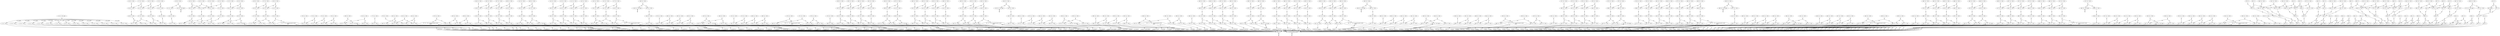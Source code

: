 digraph model {
	0 [ label = "0: {(c < 20), init}" ];
	1 [ label = "1: {(c < 20)}" ];
	2 [ label = "2: {(c < 20)}" ];
	3 [ label = "3: {(c < 20)}" ];
	4 [ label = "4: {(c < 20)}" ];
	5 [ label = "5: {(c < 20)}" ];
	6 [ label = "6: {(c < 20)}" ];
	7 [ label = "7: {(c < 20)}" ];
	8 [ label = "8: {(c < 20)}" ];
	9 [ label = "9: {(c < 20)}" ];
	10 [ label = "10: {(c < 20)}" ];
	11 [ label = "11: {(c < 20)}" ];
	12 [ label = "12: {(c < 20)}" ];
	13 [ label = "13: {(c < 20)}" ];
	14 [ label = "14: {(c < 20)}" ];
	15 [ label = "15: {(c < 20)}" ];
	16 [ label = "16: {(c < 20)}" ];
	17 [ label = "17: {(c < 20)}" ];
	18 [ label = "18: {(c < 20)}" ];
	19 [ label = "19: {(c < 20)}" ];
	20 [ label = "20: {(c < 20)}" ];
	21 [ label = "21: {(c < 20)}" ];
	22 [ label = "22: {(c < 20)}" ];
	23 [ label = "23: {(c < 20)}" ];
	24 [ label = "24: {(c < 20)}" ];
	25 [ label = "25: {(c < 20)}" ];
	26 [ label = "26: {(c < 20)}" ];
	27 [ label = "27: {(c < 20)}" ];
	28 [ label = "28: {(c < 20)}" ];
	29 [ label = "29: {(c < 20)}" ];
	30 [ label = "30: {(c < 20)}" ];
	31 [ label = "31: {(c < 20)}" ];
	32 [ label = "32: {(c < 20)}" ];
	33 [ label = "33: {(c < 20), bad}" ];
	34 [ label = "34: {(c < 20)}" ];
	35 [ label = "35: {(c < 20)}" ];
	36 [ label = "36: {(c < 20)}" ];
	37 [ label = "37: {(c < 20)}" ];
	38 [ label = "38: {(c < 20)}" ];
	39 [ label = "39: {(c < 20)}" ];
	40 [ label = "40: {(c < 20)}" ];
	41 [ label = "41: {(c < 20)}" ];
	42 [ label = "42: {(c < 20)}" ];
	43 [ label = "43: {(c < 20)}" ];
	44 [ label = "44: {(c < 20)}" ];
	45 [ label = "45: {(c < 20)}" ];
	46 [ label = "46: {(c < 20)}" ];
	47 [ label = "47: {(c < 20)}" ];
	48 [ label = "48: {(c < 20)}" ];
	49 [ label = "49: {(c < 20)}" ];
	50 [ label = "50: {(c < 20)}" ];
	51 [ label = "51: {(c < 20)}" ];
	52 [ label = "52: {(c < 20)}" ];
	53 [ label = "53: {(c < 20)}" ];
	54 [ label = "54: {(c < 20)}" ];
	55 [ label = "55: {(c < 20)}" ];
	56 [ label = "56: {(c < 20)}" ];
	57 [ label = "57: {(c < 20)}" ];
	58 [ label = "58: {(c < 20)}" ];
	59 [ label = "59: {(c < 20)}" ];
	60 [ label = "60: {(c < 20), bad}" ];
	61 [ label = "61: {(c < 20)}" ];
	62 [ label = "62: {(c < 20)}" ];
	63 [ label = "63: {(c < 20)}" ];
	64 [ label = "64: {(c < 20)}" ];
	65 [ label = "65: {(c < 20)}" ];
	66 [ label = "66: {(c < 20)}" ];
	67 [ label = "67: {(c < 20)}" ];
	68 [ label = "68: {(c < 20)}" ];
	69 [ label = "69: {(c < 20)}" ];
	70 [ label = "70: {(c < 20), counterexample_target
goal}" ];
	71 [ label = "71: {(c < 20)}" ];
	72 [ label = "72: {(c < 20)}" ];
	73 [ label = "73: {(c < 20)}" ];
	74 [ label = "74: {(c < 20)}" ];
	75 [ label = "75: {(c < 20)}" ];
	76 [ label = "76: {(c < 20)}" ];
	77 [ label = "77: {(c < 20)}" ];
	78 [ label = "78: {(c < 20)}" ];
	79 [ label = "79: {(c < 20)}" ];
	80 [ label = "80: {(c < 20)}" ];
	81 [ label = "81: {(c < 20)}" ];
	82 [ label = "82: {(c < 20)}" ];
	83 [ label = "83: {(c < 20)}" ];
	84 [ label = "84: {(c < 20)}" ];
	85 [ label = "85: {(c < 20)}" ];
	86 [ label = "86: {(c < 20)}" ];
	87 [ label = "87: {(c < 20)}" ];
	88 [ label = "88: {(c < 20)}" ];
	89 [ label = "89: {(c < 20)}" ];
	90 [ label = "90: {(c < 20)}" ];
	91 [ label = "91: {(c < 20)}" ];
	92 [ label = "92: {(c < 20), bad}" ];
	93 [ label = "93: {(c < 20)}" ];
	94 [ label = "94: {(c < 20)}" ];
	95 [ label = "95: {(c < 20)}" ];
	96 [ label = "96: {(c < 20)}" ];
	97 [ label = "97: {(c < 20), counterexample_target
goal}" ];
	98 [ label = "98: {(c < 20)}" ];
	99 [ label = "99: {(c < 20)}" ];
	100 [ label = "100: {(c < 20)}" ];
	101 [ label = "101: {(c < 20)}" ];
	102 [ label = "102: {(c < 20)}" ];
	103 [ label = "103: {(c < 20)}" ];
	104 [ label = "104: {(c < 20)}" ];
	105 [ label = "105: {(c < 20)}" ];
	106 [ label = "106: {(c < 20)}" ];
	107 [ label = "107: {(c < 20)}" ];
	108 [ label = "108: {(c < 20)}" ];
	109 [ label = "109: {(c < 20)}" ];
	110 [ label = "110: {(c < 20)}" ];
	111 [ label = "111: {(c < 20)}" ];
	112 [ label = "112: {(c < 20)}" ];
	113 [ label = "113: {(c < 20)}" ];
	114 [ label = "114: {(c < 20)}" ];
	115 [ label = "115: {(c < 20)}" ];
	116 [ label = "116: {(c < 20)}" ];
	117 [ label = "117: {(c < 20)}" ];
	118 [ label = "118: {(c < 20)}" ];
	119 [ label = "119: {(c < 20)}" ];
	120 [ label = "120: {(c < 20)}" ];
	121 [ label = "121: {(c < 20)}" ];
	122 [ label = "122: {(c < 20)}" ];
	123 [ label = "123: {(c < 20)}" ];
	124 [ label = "124: {(c < 20), bad}" ];
	125 [ label = "125: {(c < 20)}" ];
	126 [ label = "126: {(c < 20)}" ];
	127 [ label = "127: {(c < 20)}" ];
	128 [ label = "128: {(c < 20)}" ];
	129 [ label = "129: {(c < 20)}" ];
	130 [ label = "130: {(c < 20)}" ];
	131 [ label = "131: {(c < 20)}" ];
	132 [ label = "132: {(c < 20)}" ];
	133 [ label = "133: {(c < 20)}" ];
	134 [ label = "134: {(c < 20)}" ];
	135 [ label = "135: {(c < 20)}" ];
	136 [ label = "136: {(c < 20)}" ];
	137 [ label = "137: {(c < 20)}" ];
	138 [ label = "138: {(c < 20)}" ];
	139 [ label = "139: {(c < 20)}" ];
	140 [ label = "140: {(c < 20)}" ];
	141 [ label = "141: {(c < 20)}" ];
	142 [ label = "142: {(c < 20)}" ];
	143 [ label = "143: {(c < 20)}" ];
	144 [ label = "144: {(c < 20)}" ];
	145 [ label = "145: {(c < 20)}" ];
	146 [ label = "146: {(c < 20)}" ];
	147 [ label = "147: {(c < 20)}" ];
	148 [ label = "148: {(c < 20)}" ];
	149 [ label = "149: {(c < 20)}" ];
	150 [ label = "150: {(c < 20)}" ];
	151 [ label = "151: {(c < 20)}" ];
	152 [ label = "152: {(c < 20)}" ];
	153 [ label = "153: {(c < 20)}" ];
	154 [ label = "154: {(c < 20), bad}" ];
	155 [ label = "155: {(c < 20)}" ];
	156 [ label = "156: {(c < 20)}" ];
	157 [ label = "157: {(c < 20)}" ];
	158 [ label = "158: {(c < 20)}" ];
	159 [ label = "159: {(c < 20)}" ];
	160 [ label = "160: {(c < 20), counterexample_target
goal}" ];
	161 [ label = "161: {(c < 20)}" ];
	162 [ label = "162: {(c < 20)}" ];
	163 [ label = "163: {(c < 20)}" ];
	164 [ label = "164: {(c < 20)}" ];
	165 [ label = "165: {(c < 20)}" ];
	166 [ label = "166: {(c < 20)}" ];
	167 [ label = "167: {(c < 20)}" ];
	168 [ label = "168: {(c < 20)}" ];
	169 [ label = "169: {(c < 20)}" ];
	170 [ label = "170: {(c < 20)}" ];
	171 [ label = "171: {(c < 20)}" ];
	172 [ label = "172: {(c < 20)}" ];
	173 [ label = "173: {(c < 20)}" ];
	174 [ label = "174: {(c < 20)}" ];
	175 [ label = "175: {(c < 20)}" ];
	176 [ label = "176: {(c < 20)}" ];
	177 [ label = "177: {(c < 20)}" ];
	178 [ label = "178: {(c < 20)}" ];
	179 [ label = "179: {(c < 20)}" ];
	180 [ label = "180: {(c < 20)}" ];
	181 [ label = "181: {(c < 20)}" ];
	182 [ label = "182: {(c < 20)}" ];
	183 [ label = "183: {(c < 20)}" ];
	184 [ label = "184: {(c < 20)}" ];
	185 [ label = "185: {(c < 20), bad}" ];
	186 [ label = "186: {(c < 20)}" ];
	187 [ label = "187: {(c < 20)}" ];
	188 [ label = "188: {(c < 20)}" ];
	189 [ label = "189: {(c < 20)}" ];
	190 [ label = "190: {(c < 20)}" ];
	191 [ label = "191: {(c < 20)}" ];
	192 [ label = "192: {(c < 20), counterexample_target
goal}" ];
	193 [ label = "193: {(c < 20)}" ];
	194 [ label = "194: {(c < 20)}" ];
	195 [ label = "195: {(c < 20)}" ];
	196 [ label = "196: {(c < 20)}" ];
	197 [ label = "197: {(c < 20)}" ];
	198 [ label = "198: {(c < 20)}" ];
	199 [ label = "199: {(c < 20)}" ];
	200 [ label = "200: {(c < 20)}" ];
	201 [ label = "201: {(c < 20)}" ];
	202 [ label = "202: {(c < 20)}" ];
	203 [ label = "203: {(c < 20)}" ];
	204 [ label = "204: {(c < 20)}" ];
	205 [ label = "205: {(c < 20)}" ];
	206 [ label = "206: {(c < 20)}" ];
	207 [ label = "207: {(c < 20)}" ];
	208 [ label = "208: {(c < 20)}" ];
	209 [ label = "209: {(c < 20)}" ];
	210 [ label = "210: {(c < 20)}" ];
	211 [ label = "211: {(c < 20)}" ];
	212 [ label = "212: {(c < 20)}" ];
	213 [ label = "213: {(c < 20)}" ];
	214 [ label = "214: {(c < 20)}" ];
	215 [ label = "215: {(c < 20), bad}" ];
	216 [ label = "216: {(c < 20)}" ];
	217 [ label = "217: {(c < 20)}" ];
	218 [ label = "218: {(c < 20)}" ];
	219 [ label = "219: {(c < 20)}" ];
	220 [ label = "220: {(c < 20)}" ];
	221 [ label = "221: {(c < 20)}" ];
	222 [ label = "222: {(c < 20)}" ];
	223 [ label = "223: {(c < 20)}" ];
	224 [ label = "224: {(c < 20)}" ];
	225 [ label = "225: {(c < 20)}" ];
	226 [ label = "226: {(c < 20)}" ];
	227 [ label = "227: {(c < 20)}" ];
	228 [ label = "228: {(c < 20)}" ];
	229 [ label = "229: {(c < 20)}" ];
	230 [ label = "230: {(c < 20)}" ];
	231 [ label = "231: {(c < 20)}" ];
	232 [ label = "232: {(c < 20)}" ];
	233 [ label = "233: {(c < 20)}" ];
	234 [ label = "234: {(c < 20)}" ];
	235 [ label = "235: {(c < 20)}" ];
	236 [ label = "236: {(c < 20)}" ];
	237 [ label = "237: {(c < 20)}" ];
	238 [ label = "238: {(c < 20)}" ];
	239 [ label = "239: {(c < 20)}" ];
	240 [ label = "240: {(c < 20)}" ];
	241 [ label = "241: {(c < 20)}" ];
	242 [ label = "242: {(c < 20)}" ];
	243 [ label = "243: {(c < 20)}" ];
	244 [ label = "244: {(c < 20), bad}" ];
	245 [ label = "245: {(c < 20)}" ];
	246 [ label = "246: {(c < 20)}" ];
	247 [ label = "247: {(c < 20)}" ];
	248 [ label = "248: {(c < 20)}" ];
	249 [ label = "249: {(c < 20)}" ];
	250 [ label = "250: {(c < 20)}" ];
	251 [ label = "251: {(c < 20), counterexample_target
goal}" ];
	252 [ label = "252: {(c < 20)}" ];
	253 [ label = "253: {(c < 20)}" ];
	254 [ label = "254: {(c < 20)}" ];
	255 [ label = "255: {(c < 20)}" ];
	256 [ label = "256: {(c < 20)}" ];
	257 [ label = "257: {(c < 20)}" ];
	258 [ label = "258: {(c < 20)}" ];
	259 [ label = "259: {(c < 20)}" ];
	260 [ label = "260: {(c < 20)}" ];
	261 [ label = "261: {(c < 20)}" ];
	262 [ label = "262: {(c < 20)}" ];
	263 [ label = "263: {(c < 20)}" ];
	264 [ label = "264: {(c < 20)}" ];
	265 [ label = "265: {(c < 20)}" ];
	266 [ label = "266: {(c < 20)}" ];
	267 [ label = "267: {(c < 20)}" ];
	268 [ label = "268: {(c < 20)}" ];
	269 [ label = "269: {(c < 20)}" ];
	270 [ label = "270: {(c < 20)}" ];
	271 [ label = "271: {(c < 20)}" ];
	272 [ label = "272: {(c < 20)}" ];
	273 [ label = "273: {(c < 20)}" ];
	274 [ label = "274: {(c < 20), bad}" ];
	275 [ label = "275: {(c < 20)}" ];
	276 [ label = "276: {(c < 20)}" ];
	277 [ label = "277: {(c < 20)}" ];
	278 [ label = "278: {(c < 20)}" ];
	279 [ label = "279: {(c < 20)}" ];
	280 [ label = "280: {(c < 20)}" ];
	281 [ label = "281: {(c < 20), counterexample_target
goal}" ];
	282 [ label = "282: {(c < 20)}" ];
	283 [ label = "283: {(c < 20)}" ];
	284 [ label = "284: {(c < 20)}" ];
	285 [ label = "285: {(c < 20)}" ];
	286 [ label = "286: {(c < 20)}" ];
	287 [ label = "287: {(c < 20)}" ];
	288 [ label = "288: {(c < 20)}" ];
	289 [ label = "289: {(c < 20)}" ];
	290 [ label = "290: {(c < 20)}" ];
	291 [ label = "291: {(c < 20)}" ];
	292 [ label = "292: {(c < 20)}" ];
	293 [ label = "293: {(c < 20)}" ];
	294 [ label = "294: {(c < 20)}" ];
	295 [ label = "295: {(c < 20)}" ];
	296 [ label = "296: {(c < 20)}" ];
	297 [ label = "297: {(c < 20)}" ];
	298 [ label = "298: {(c < 20)}" ];
	299 [ label = "299: {(c < 20)}" ];
	300 [ label = "300: {(c < 20)}" ];
	301 [ label = "301: {(c < 20)}" ];
	302 [ label = "302: {(c < 20)}" ];
	303 [ label = "303: {(c < 20)}" ];
	304 [ label = "304: {(c < 20), bad}" ];
	305 [ label = "305: {(c < 20)}" ];
	306 [ label = "306: {(c < 20)}" ];
	307 [ label = "307: {(c < 20)}" ];
	308 [ label = "308: {(c < 20)}" ];
	309 [ label = "309: {(c < 20)}" ];
	310 [ label = "310: {(c < 20)}" ];
	311 [ label = "311: {(c < 20)}" ];
	312 [ label = "312: {(c < 20)}" ];
	313 [ label = "313: {(c < 20)}" ];
	314 [ label = "314: {(c < 20)}" ];
	315 [ label = "315: {(c < 20)}" ];
	316 [ label = "316: {(c < 20)}" ];
	317 [ label = "317: {(c < 20)}" ];
	318 [ label = "318: {(c < 20)}" ];
	319 [ label = "319: {(c < 20)}" ];
	320 [ label = "320: {(c < 20)}" ];
	321 [ label = "321: {(c < 20)}" ];
	322 [ label = "322: {(c < 20)}" ];
	323 [ label = "323: {(c < 20)}" ];
	324 [ label = "324: {(c < 20)}" ];
	325 [ label = "325: {(c < 20)}" ];
	326 [ label = "326: {(c < 20)}" ];
	327 [ label = "327: {(c < 20)}" ];
	328 [ label = "328: {(c < 20)}" ];
	329 [ label = "329: {(c < 20)}" ];
	330 [ label = "330: {(c < 20)}" ];
	331 [ label = "331: {(c < 20)}" ];
	332 [ label = "332: {(c < 20)}" ];
	333 [ label = "333: {(c < 20), bad}" ];
	334 [ label = "334: {(c < 20)}" ];
	335 [ label = "335: {(c < 20)}" ];
	336 [ label = "336: {(c < 20)}" ];
	337 [ label = "337: {(c < 20)}" ];
	338 [ label = "338: {(c < 20)}" ];
	339 [ label = "339: {(c < 20)}" ];
	340 [ label = "340: {(c < 20), counterexample_target
goal}" ];
	341 [ label = "341: {(c < 20)}" ];
	342 [ label = "342: {(c < 20)}" ];
	343 [ label = "343: {(c < 20)}" ];
	344 [ label = "344: {(c < 20)}" ];
	345 [ label = "345: {(c < 20)}" ];
	346 [ label = "346: {(c < 20)}" ];
	347 [ label = "347: {(c < 20)}" ];
	348 [ label = "348: {(c < 20)}" ];
	349 [ label = "349: {(c < 20)}" ];
	350 [ label = "350: {(c < 20)}" ];
	351 [ label = "351: {(c < 20)}" ];
	352 [ label = "352: {(c < 20)}" ];
	353 [ label = "353: {(c < 20)}" ];
	354 [ label = "354: {(c < 20)}" ];
	355 [ label = "355: {(c < 20)}" ];
	356 [ label = "356: {(c < 20)}" ];
	357 [ label = "357: {(c < 20)}" ];
	358 [ label = "358: {(c < 20)}" ];
	359 [ label = "359: {(c < 20)}" ];
	360 [ label = "360: {(c < 20)}" ];
	361 [ label = "361: {(c < 20)}" ];
	362 [ label = "362: {(c < 20)}" ];
	363 [ label = "363: {(c < 20), bad}" ];
	364 [ label = "364: {(c < 20)}" ];
	365 [ label = "365: {(c < 20)}" ];
	366 [ label = "366: {(c < 20)}" ];
	367 [ label = "367: {(c < 20)}" ];
	368 [ label = "368: {(c < 20)}" ];
	369 [ label = "369: {(c < 20)}" ];
	370 [ label = "370: {(c < 20), counterexample_target
goal}" ];
	371 [ label = "371: {(c < 20)}" ];
	372 [ label = "372: {(c < 20)}" ];
	373 [ label = "373: {(c < 20)}" ];
	374 [ label = "374: {(c < 20)}" ];
	375 [ label = "375: {(c < 20)}" ];
	376 [ label = "376: {(c < 20)}" ];
	377 [ label = "377: {(c < 20)}" ];
	378 [ label = "378: {(c < 20)}" ];
	379 [ label = "379: {(c < 20)}" ];
	380 [ label = "380: {(c < 20)}" ];
	381 [ label = "381: {(c < 20)}" ];
	382 [ label = "382: {(c < 20)}" ];
	383 [ label = "383: {(c < 20)}" ];
	384 [ label = "384: {(c < 20)}" ];
	385 [ label = "385: {(c < 20)}" ];
	386 [ label = "386: {(c < 20)}" ];
	387 [ label = "387: {(c < 20)}" ];
	388 [ label = "388: {(c < 20)}" ];
	389 [ label = "389: {(c < 20)}" ];
	390 [ label = "390: {(c < 20)}" ];
	391 [ label = "391: {(c < 20)}" ];
	392 [ label = "392: {(c < 20)}" ];
	393 [ label = "393: {(c < 20), bad}" ];
	394 [ label = "394: {(c < 20)}" ];
	395 [ label = "395: {(c < 20)}" ];
	396 [ label = "396: {(c < 20)}" ];
	397 [ label = "397: {(c < 20)}" ];
	398 [ label = "398: {(c < 20)}" ];
	399 [ label = "399: {(c < 20)}" ];
	400 [ label = "400: {(c < 20)}" ];
	401 [ label = "401: {(c < 20)}" ];
	402 [ label = "402: {(c < 20)}" ];
	403 [ label = "403: {(c < 20)}" ];
	404 [ label = "404: {(c < 20)}" ];
	405 [ label = "405: {(c < 20)}" ];
	406 [ label = "406: {(c < 20)}" ];
	407 [ label = "407: {(c < 20)}" ];
	408 [ label = "408: {(c < 20)}" ];
	409 [ label = "409: {(c < 20)}" ];
	410 [ label = "410: {(c < 20)}" ];
	411 [ label = "411: {(c < 20)}" ];
	412 [ label = "412: {(c < 20)}" ];
	413 [ label = "413: {(c < 20)}" ];
	414 [ label = "414: {(c < 20)}" ];
	415 [ label = "415: {(c < 20)}" ];
	416 [ label = "416: {(c < 20)}" ];
	417 [ label = "417: {(c < 20)}" ];
	418 [ label = "418: {(c < 20)}" ];
	419 [ label = "419: {(c < 20)}" ];
	420 [ label = "420: {(c < 20)}" ];
	421 [ label = "421: {(c < 20)}" ];
	422 [ label = "422: {(c < 20), bad}" ];
	423 [ label = "423: {(c < 20)}" ];
	424 [ label = "424: {(c < 20)}" ];
	425 [ label = "425: {(c < 20)}" ];
	426 [ label = "426: {(c < 20)}" ];
	427 [ label = "427: {(c < 20)}" ];
	428 [ label = "428: {(c < 20)}" ];
	429 [ label = "429: {(c < 20), counterexample_target
goal}" ];
	430 [ label = "430: {(c < 20)}" ];
	431 [ label = "431: {(c < 20)}" ];
	432 [ label = "432: {(c < 20)}" ];
	433 [ label = "433: {(c < 20)}" ];
	434 [ label = "434: {(c < 20)}" ];
	435 [ label = "435: {(c < 20)}" ];
	436 [ label = "436: {(c < 20)}" ];
	437 [ label = "437: {(c < 20)}" ];
	438 [ label = "438: {(c < 20)}" ];
	439 [ label = "439: {(c < 20)}" ];
	440 [ label = "440: {(c < 20)}" ];
	441 [ label = "441: {(c < 20)}" ];
	442 [ label = "442: {(c < 20)}" ];
	443 [ label = "443: {(c < 20)}" ];
	444 [ label = "444: {(c < 20)}" ];
	445 [ label = "445: {(c < 20)}" ];
	446 [ label = "446: {(c < 20)}" ];
	447 [ label = "447: {(c < 20)}" ];
	448 [ label = "448: {(c < 20)}" ];
	449 [ label = "449: {(c < 20)}" ];
	450 [ label = "450: {(c < 20)}" ];
	451 [ label = "451: {(c < 20)}" ];
	452 [ label = "452: {(c < 20), bad}" ];
	453 [ label = "453: {(c < 20)}" ];
	454 [ label = "454: {(c < 20)}" ];
	455 [ label = "455: {(c < 20)}" ];
	456 [ label = "456: {(c < 20)}" ];
	457 [ label = "457: {(c < 20)}" ];
	458 [ label = "458: {(c < 20)}" ];
	459 [ label = "459: {(c < 20), counterexample_target
goal}" ];
	460 [ label = "460: {(c < 20)}" ];
	461 [ label = "461: {(c < 20)}" ];
	462 [ label = "462: {(c < 20)}" ];
	463 [ label = "463: {(c < 20)}" ];
	464 [ label = "464: {(c < 20)}" ];
	465 [ label = "465: {(c < 20)}" ];
	466 [ label = "466: {(c < 20)}" ];
	467 [ label = "467: {(c < 20)}" ];
	468 [ label = "468: {(c < 20)}" ];
	469 [ label = "469: {(c < 20)}" ];
	470 [ label = "470: {(c < 20)}" ];
	471 [ label = "471: {(c < 20)}" ];
	472 [ label = "472: {(c < 20)}" ];
	473 [ label = "473: {(c < 20)}" ];
	474 [ label = "474: {(c < 20)}" ];
	475 [ label = "475: {(c < 20)}" ];
	476 [ label = "476: {(c < 20)}" ];
	477 [ label = "477: {(c < 20)}" ];
	478 [ label = "478: {(c < 20)}" ];
	479 [ label = "479: {(c < 20)}" ];
	480 [ label = "480: {(c < 20)}" ];
	481 [ label = "481: {(c < 20)}" ];
	482 [ label = "482: {(c < 20), bad}" ];
	483 [ label = "483: {(c < 20)}" ];
	484 [ label = "484: {(c < 20)}" ];
	485 [ label = "485: {(c < 20)}" ];
	486 [ label = "486: {(c < 20)}" ];
	487 [ label = "487: {(c < 20)}" ];
	488 [ label = "488: {(c < 20)}" ];
	489 [ label = "489: {(c < 20)}" ];
	490 [ label = "490: {(c < 20)}" ];
	491 [ label = "491: {(c < 20)}" ];
	492 [ label = "492: {(c < 20)}" ];
	493 [ label = "493: {(c < 20)}" ];
	494 [ label = "494: {(c < 20)}" ];
	495 [ label = "495: {(c < 20)}" ];
	496 [ label = "496: {(c < 20)}" ];
	497 [ label = "497: {(c < 20)}" ];
	498 [ label = "498: {(c < 20)}" ];
	499 [ label = "499: {(c < 20)}" ];
	500 [ label = "500: {(c < 20)}" ];
	501 [ label = "501: {(c < 20)}" ];
	502 [ label = "502: {(c < 20)}" ];
	503 [ label = "503: {(c < 20)}" ];
	504 [ label = "504: {(c < 20)}" ];
	505 [ label = "505: {(c < 20)}" ];
	506 [ label = "506: {(c < 20)}" ];
	507 [ label = "507: {(c < 20)}" ];
	508 [ label = "508: {(c < 20)}" ];
	509 [ label = "509: {(c < 20)}" ];
	510 [ label = "510: {(c < 20)}" ];
	511 [ label = "511: {(c < 20), bad}" ];
	512 [ label = "512: {(c < 20)}" ];
	513 [ label = "513: {(c < 20)}" ];
	514 [ label = "514: {(c < 20)}" ];
	515 [ label = "515: {(c < 20)}" ];
	516 [ label = "516: {(c < 20)}" ];
	517 [ label = "517: {(c < 20)}" ];
	518 [ label = "518: {(c < 20), counterexample_target
goal}" ];
	519 [ label = "519: {(c < 20)}" ];
	520 [ label = "520: {(c < 20)}" ];
	521 [ label = "521: {(c < 20)}" ];
	522 [ label = "522: {(c < 20)}" ];
	523 [ label = "523: {(c < 20)}" ];
	524 [ label = "524: {(c < 20)}" ];
	525 [ label = "525: {(c < 20)}" ];
	526 [ label = "526: {(c < 20)}" ];
	527 [ label = "527: {(c < 20)}" ];
	528 [ label = "528: {(c < 20)}" ];
	529 [ label = "529: {(c < 20)}" ];
	530 [ label = "530: {(c < 20)}" ];
	531 [ label = "531: {(c < 20)}" ];
	532 [ label = "532: {(c < 20)}" ];
	533 [ label = "533: {(c < 20)}" ];
	534 [ label = "534: {(c < 20)}" ];
	535 [ label = "535: {(c < 20)}" ];
	536 [ label = "536: {(c < 20)}" ];
	537 [ label = "537: {(c < 20)}" ];
	538 [ label = "538: {(c < 20)}" ];
	539 [ label = "539: {(c < 20)}" ];
	540 [ label = "540: {(c < 20)}" ];
	541 [ label = "541: {(c < 20), bad}" ];
	542 [ label = "542: {(c < 20)}" ];
	543 [ label = "543: {(c < 20)}" ];
	544 [ label = "544: {(c < 20)}" ];
	545 [ label = "545: {(c < 20)}" ];
	546 [ label = "546: {(c < 20)}" ];
	547 [ label = "547: {(c < 20)}" ];
	548 [ label = "548: {(c < 20), counterexample_target
goal}" ];
	549 [ label = "549: {(c < 20)}" ];
	550 [ label = "550: {(c < 20)}" ];
	551 [ label = "551: {(c < 20)}" ];
	552 [ label = "552: {(c < 20)}" ];
	553 [ label = "553: {(c < 20)}" ];
	554 [ label = "554: {(c < 20)}" ];
	555 [ label = "555: {(c < 20)}" ];
	556 [ label = "556: {(c < 20)}" ];
	557 [ label = "557: {(c < 20)}" ];
	558 [ label = "558: {(c < 20)}" ];
	559 [ label = "559: {(c < 20)}" ];
	560 [ label = "560: {(c < 20)}" ];
	561 [ label = "561: {(c < 20)}" ];
	562 [ label = "562: {(c < 20)}" ];
	563 [ label = "563: {(c < 20)}" ];
	564 [ label = "564: {(c < 20)}" ];
	565 [ label = "565: {(c < 20)}" ];
	566 [ label = "566: {(c < 20)}" ];
	567 [ label = "567: {(c < 20)}" ];
	568 [ label = "568: {(c < 20)}" ];
	569 [ label = "569: {(c < 20)}" ];
	570 [ label = "570: {(c < 20)}" ];
	571 [ label = "571: {(c < 20), bad}" ];
	572 [ label = "572: {(c < 20)}" ];
	573 [ label = "573: {(c < 20)}" ];
	574 [ label = "574: {(c < 20)}" ];
	575 [ label = "575: {(c < 20)}" ];
	576 [ label = "576: {(c < 20)}" ];
	577 [ label = "577: {(c < 20)}" ];
	578 [ label = "578: {}" ];
	579 [ label = "579: {}" ];
	580 [ label = "580: {}" ];
	581 [ label = "581: {}" ];
	582 [ label = "582: {}" ];
	583 [ label = "583: {}" ];
	584 [ label = "584: {}" ];
	585 [ label = "585: {}" ];
	586 [ label = "586: {}" ];
	587 [ label = "587: {}" ];
	588 [ label = "588: {}" ];
	589 [ label = "589: {}" ];
	590 [ label = "590: {}" ];
	591 [ label = "591: {}" ];
	592 [ label = "592: {}" ];
	593 [ label = "593: {}" ];
	594 [ label = "594: {}" ];
	595 [ label = "595: {}" ];
	596 [ label = "596: {}" ];
	597 [ label = "597: {}" ];
	598 [ label = "598: {}" ];
	599 [ label = "599: {}" ];
	600 [ label = "600: {}" ];
	601 [ label = "601: {}" ];
	602 [ label = "602: {}" ];
	603 [ label = "603: {}" ];
	604 [ label = "604: {}" ];
	605 [ label = "605: {}" ];
	606 [ label = "606: {}" ];
	607 [ label = "607: {}" ];
	608 [ label = "608: {}" ];
	609 [ label = "609: {}" ];
	610 [ label = "610: {}" ];
	611 [ label = "611: {}" ];
	612 [ label = "612: {}" ];
	613 [ label = "613: {}" ];
	614 [ label = "614: {}" ];
	615 [ label = "615: {}" ];
	616 [ label = "616: {}" ];
	617 [ label = "617: {}" ];
	618 [ label = "618: {}" ];
	619 [ label = "619: {}" ];
	620 [ label = "620: {}" ];
	621 [ label = "621: {}" ];
	622 [ label = "622: {}" ];
	623 [ label = "623: {}" ];
	624 [ label = "624: {}" ];
	625 [ label = "625: {}" ];
	626 [ label = "626: {}" ];
	627 [ label = "627: {}" ];
	628 [ label = "628: {}" ];
	629 [ label = "629: {}" ];
	630 [ label = "630: {}" ];
	631 [ label = "631: {}" ];
	632 [ label = "632: {}" ];
	633 [ label = "633: {}" ];
	634 [ label = "634: {}" ];
	635 [ label = "635: {}" ];
	636 [ label = "636: {}" ];
	637 [ label = "637: {}" ];
	638 [ label = "638: {}" ];
	639 [ label = "639: {}" ];
	640 [ label = "640: {}" ];
	641 [ label = "641: {}" ];
	642 [ label = "642: {}" ];
	643 [ label = "643: {}" ];
	644 [ label = "644: {bad}" ];
	645 [ label = "645: {bad}" ];
	646 [ label = "646: {bad}" ];
	647 [ label = "647: {}" ];
	648 [ label = "648: {}" ];
	649 [ label = "649: {}" ];
	650 [ label = "650: {}" ];
	651 [ label = "651: {}" ];
	652 [ label = "652: {}" ];
	653 [ label = "653: {}" ];
	654 [ label = "654: {}" ];
	655 [ label = "655: {}" ];
	656 [ label = "656: {}" ];
	657 [ label = "657: {}" ];
	658 [ label = "658: {}" ];
	659 [ label = "659: {}" ];
	660 [ label = "660: {}" ];
	661 [ label = "661: {}" ];
	662 [ label = "662: {}" ];
	663 [ label = "663: {}" ];
	664 [ label = "664: {}" ];
	665 [ label = "665: {goal}" ];
	666 [ label = "666: {goal}" ];
	667 [ label = "667: {}" ];
	668 [ label = "668: {counterexample_target}" ];
	"0c0" [shape = "point"];
	0 -> "0c0";
	"0c0" -> 1 [ label= "0.0714286" ];
	"0c0" -> 2 [ label= "0.0714286" ];
	"0c0" -> 3 [ label= "0.0714286" ];
	"0c0" -> 4 [ label= "0.0714286" ];
	"0c0" -> 5 [ label= "0.0714286" ];
	"0c0" -> 6 [ label= "0.0714286" ];
	"0c0" -> 7 [ label= "0.0714286" ];
	"0c0" -> 8 [ label= "0.0714286" ];
	"0c0" -> 9 [ label= "0.0714286" ];
	"0c0" -> 10 [ label= "0.0714286" ];
	"0c0" -> 11 [ label= "0.0714286" ];
	"0c0" -> 12 [ label= "0.0714286" ];
	"0c0" -> 13 [ label= "0.0714286" ];
	"0c0" -> 14 [ label= "0.0714286" ];
	"1c0" [shape = "point"];
	1 -> "1c0";
	"1c0" -> 667 [ label= "1.33227e-15" ];
	"1c0" -> 668 [ label= "1" ];
	"2c0" [shape = "point"];
	2 -> "2c0";
	"2c0" -> 667 [ label= "7.19425e-14" ];
	"2c0" -> 668 [ label= "1" ];
	"3c0" [shape = "point"];
	3 -> "3c0";
	"3c0" -> 667 [ label= "2.61491e-12" ];
	"3c0" -> 668 [ label= "1" ];
	"4c0" [shape = "point"];
	4 -> "4c0";
	"4c0" -> 667 [ label= "7.12771e-11" ];
	"4c0" -> 668 [ label= "1" ];
	"5c0" [shape = "point"];
	5 -> "5c0";
	"5c0" -> 667 [ label= "0" ];
	"5c0" -> 668 [ label= "1" ];
	"6c0" [shape = "point"];
	6 -> "6c0";
	"6c0" -> 667 [ label= "7.19425e-14" ];
	"6c0" -> 668 [ label= "1" ];
	"7c0" [shape = "point"];
	7 -> "7c0";
	"7c0" -> 667 [ label= "2.61491e-12" ];
	"7c0" -> 668 [ label= "1" ];
	"8c0" [shape = "point"];
	8 -> "8c0";
	"8c0" -> 667 [ label= "0" ];
	"8c0" -> 668 [ label= "1" ];
	"9c0" [shape = "point"];
	9 -> "9c0";
	"9c0" -> 667 [ label= "0" ];
	"9c0" -> 668 [ label= "1" ];
	"10c0" [shape = "point"];
	10 -> "10c0";
	"10c0" -> 667 [ label= "1.33227e-15" ];
	"10c0" -> 668 [ label= "1" ];
	"11c0" [shape = "point"];
	11 -> "11c0";
	"11c0" -> 667 [ label= "7.19425e-14" ];
	"11c0" -> 668 [ label= "1" ];
	"12c0" [shape = "point"];
	12 -> "12c0";
	"12c0" -> 667 [ label= "0" ];
	"12c0" -> 668 [ label= "1" ];
	"13c0" [shape = "point"];
	13 -> "13c0";
	"13c0" -> 667 [ label= "0" ];
	"13c0" -> 668 [ label= "1" ];
	"14c0" [shape = "point"];
	14 -> "14c0";
	"14c0" -> 667 [ label= "1.33227e-15" ];
	"14c0" -> 668 [ label= "1" ];
	"15c0" [shape = "point"];
	15 -> "15c0";
	"15c0" -> 29 [ label= "0.9" ];
	"15c0" -> 30 [ label= "0.1" ];
	"16c0" [shape = "point"];
	16 -> "16c0";
	"16c0" -> 29 [ label= "0.1" ];
	"16c0" -> 32 [ label= "0.9" ];
	"17c0" [shape = "point"];
	17 -> "17c0";
	"17c0" -> 32 [ label= "0.1" ];
	"17c0" -> 34 [ label= "0.9" ];
	"18c0" [shape = "point"];
	18 -> "18c0";
	"18c0" -> 34 [ label= "1" ];
	"19c0" [shape = "point"];
	19 -> "19c0";
	"19c0" -> 31 [ label= "0.1" ];
	"19c0" -> 33 [ label= "0.9" ];
	"20c0" [shape = "point"];
	20 -> "20c0";
	"20c0" -> 35 [ label= "0.1" ];
	"20c0" -> 36 [ label= "0.9" ];
	"21c0" [shape = "point"];
	21 -> "21c0";
	"21c0" -> 36 [ label= "1" ];
	"22c0" [shape = "point"];
	22 -> "22c0";
	"22c0" -> 37 [ label= "0.1" ];
	"22c0" -> 40 [ label= "0.9" ];
	"23c0" [shape = "point"];
	23 -> "23c0";
	"23c0" -> 38 [ label= "0.9" ];
	"23c0" -> 40 [ label= "0.1" ];
	"24c0" [shape = "point"];
	24 -> "24c0";
	"24c0" -> 38 [ label= "0.1" ];
	"24c0" -> 39 [ label= "0.9" ];
	"25c0" [shape = "point"];
	25 -> "25c0";
	"25c0" -> 39 [ label= "1" ];
	"26c0" [shape = "point"];
	26 -> "26c0";
	"26c0" -> 41 [ label= "0.1" ];
	"26c0" -> 42 [ label= "0.9" ];
	"27c0" [shape = "point"];
	27 -> "27c0";
	"27c0" -> 42 [ label= "0.1" ];
	"27c0" -> 43 [ label= "0.9" ];
	"28c0" [shape = "point"];
	28 -> "28c0";
	"28c0" -> 43 [ label= "1" ];
	"29c0" [shape = "point"];
	29 -> "29c0";
	"29c0" -> 44 [ label= "1" ];
	"30c0" [shape = "point"];
	30 -> "30c0";
	"30c0" -> 45 [ label= "1" ];
	"31c0" [shape = "point"];
	31 -> "31c0";
	"31c0" -> 46 [ label= "1" ];
	"32c0" [shape = "point"];
	32 -> "32c0";
	"32c0" -> 47 [ label= "1" ];
	"33c0" [shape = "point"];
	33 -> "33c0";
	"33c0" -> 33 [ label= "1" ];
	"34c0" [shape = "point"];
	34 -> "34c0";
	"34c0" -> 48 [ label= "1" ];
	"35c0" [shape = "point"];
	35 -> "35c0";
	"35c0" -> 49 [ label= "1" ];
	"36c0" [shape = "point"];
	36 -> "36c0";
	"36c0" -> 50 [ label= "1" ];
	"37c0" [shape = "point"];
	37 -> "37c0";
	"37c0" -> 51 [ label= "1" ];
	"38c0" [shape = "point"];
	38 -> "38c0";
	"38c0" -> 52 [ label= "1" ];
	"39c0" [shape = "point"];
	39 -> "39c0";
	"39c0" -> 53 [ label= "1" ];
	"40c0" [shape = "point"];
	40 -> "40c0";
	"40c0" -> 54 [ label= "1" ];
	"41c0" [shape = "point"];
	41 -> "41c0";
	"41c0" -> 55 [ label= "1" ];
	"42c0" [shape = "point"];
	42 -> "42c0";
	"42c0" -> 56 [ label= "1" ];
	"43c0" [shape = "point"];
	43 -> "43c0";
	"43c0" -> 57 [ label= "1" ];
	"44c0" [shape = "point"];
	44 -> "44c0";
	"44c0" -> 59 [ label= "0.1" ];
	"44c0" -> 61 [ label= "0.9" ];
	"45c0" [shape = "point"];
	45 -> "45c0";
	"45c0" -> 61 [ label= "1" ];
	"46c0" [shape = "point"];
	46 -> "46c0";
	"46c0" -> 62 [ label= "1" ];
	"47c0" [shape = "point"];
	47 -> "47c0";
	"47c0" -> 58 [ label= "0.1" ];
	"47c0" -> 59 [ label= "0.9" ];
	"48c0" [shape = "point"];
	48 -> "48c0";
	"48c0" -> 58 [ label= "0.9" ];
	"48c0" -> 64 [ label= "0.1" ];
	"49c0" [shape = "point"];
	49 -> "49c0";
	"49c0" -> 60 [ label= "0.9" ];
	"49c0" -> 65 [ label= "0.1" ];
	"50c0" [shape = "point"];
	50 -> "50c0";
	"50c0" -> 65 [ label= "0.9" ];
	"50c0" -> 66 [ label= "0.1" ];
	"51c0" [shape = "point"];
	51 -> "51c0";
	"51c0" -> 63 [ label= "1" ];
	"52c0" [shape = "point"];
	52 -> "52c0";
	"52c0" -> 67 [ label= "0.1" ];
	"52c0" -> 69 [ label= "0.9" ];
	"53c0" [shape = "point"];
	53 -> "53c0";
	"53c0" -> 67 [ label= "0.9" ];
	"53c0" -> 68 [ label= "0.1" ];
	"54c0" [shape = "point"];
	54 -> "54c0";
	"54c0" -> 63 [ label= "0.9" ];
	"54c0" -> 69 [ label= "0.1" ];
	"55c0" [shape = "point"];
	55 -> "55c0";
	"55c0" -> 70 [ label= "0.9" ];
	"55c0" -> 73 [ label= "0.1" ];
	"56c0" [shape = "point"];
	56 -> "56c0";
	"56c0" -> 71 [ label= "0.1" ];
	"56c0" -> 73 [ label= "0.9" ];
	"57c0" [shape = "point"];
	57 -> "57c0";
	"57c0" -> 71 [ label= "0.9" ];
	"57c0" -> 72 [ label= "0.1" ];
	"58c0" [shape = "point"];
	58 -> "58c0";
	"58c0" -> 667 [ label= "1.6122e-10" ];
	"58c0" -> 668 [ label= "1" ];
	"59c0" [shape = "point"];
	59 -> "59c0";
	"59c0" -> 667 [ label= "5.06883e-12" ];
	"59c0" -> 668 [ label= "1" ];
	"60c0" [shape = "point"];
	60 -> "60c0";
	"60c0" -> 60 [ label= "1" ];
	"61c0" [shape = "point"];
	61 -> "61c0";
	"61c0" -> 667 [ label= "1.11577e-13" ];
	"61c0" -> 668 [ label= "1" ];
	"62c0" [shape = "point"];
	62 -> "62c0";
	"62c0" -> 667 [ label= "1.55431e-15" ];
	"62c0" -> 668 [ label= "1" ];
	"63c0" [shape = "point"];
	63 -> "63c0";
	"63c0" -> 667 [ label= "0" ];
	"63c0" -> 668 [ label= "1" ];
	"64c0" [shape = "point"];
	64 -> "64c0";
	"64c0" -> 667 [ label= "3.81517e-09" ];
	"64c0" -> 668 [ label= "1" ];
	"65c0" [shape = "point"];
	65 -> "65c0";
	"65c0" -> 667 [ label= "5.06883e-12" ];
	"65c0" -> 668 [ label= "1" ];
	"66c0" [shape = "point"];
	66 -> "66c0";
	"66c0" -> 667 [ label= "1.6122e-10" ];
	"66c0" -> 668 [ label= "1" ];
	"67c0" [shape = "point"];
	67 -> "67c0";
	"67c0" -> 667 [ label= "1.11577e-13" ];
	"67c0" -> 668 [ label= "1" ];
	"68c0" [shape = "point"];
	68 -> "68c0";
	"68c0" -> 667 [ label= "5.06883e-12" ];
	"68c0" -> 668 [ label= "1" ];
	"69c0" [shape = "point"];
	69 -> "69c0";
	"69c0" -> 667 [ label= "1.55431e-15" ];
	"69c0" -> 668 [ label= "1" ];
	"70c0" [shape = "point"];
	70 -> "70c0";
	"70c0" -> 70 [ label= "1" ];
	"71c0" [shape = "point"];
	71 -> "71c0";
	"71c0" -> 667 [ label= "1.55431e-15" ];
	"71c0" -> 668 [ label= "1" ];
	"72c0" [shape = "point"];
	72 -> "72c0";
	"72c0" -> 667 [ label= "1.11577e-13" ];
	"72c0" -> 668 [ label= "1" ];
	"73c0" [shape = "point"];
	73 -> "73c0";
	"73c0" -> 667 [ label= "0" ];
	"73c0" -> 668 [ label= "1" ];
	"74c0" [shape = "point"];
	74 -> "74c0";
	"74c0" -> 89 [ label= "0.1" ];
	"74c0" -> 91 [ label= "0.9" ];
	"75c0" [shape = "point"];
	75 -> "75c0";
	"75c0" -> 91 [ label= "0.1" ];
	"75c0" -> 93 [ label= "0.9" ];
	"76c0" [shape = "point"];
	76 -> "76c0";
	"76c0" -> 93 [ label= "1" ];
	"77c0" [shape = "point"];
	77 -> "77c0";
	"77c0" -> 94 [ label= "1" ];
	"78c0" [shape = "point"];
	78 -> "78c0";
	"78c0" -> 95 [ label= "1" ];
	"79c0" [shape = "point"];
	79 -> "79c0";
	"79c0" -> 88 [ label= "0.1" ];
	"79c0" -> 89 [ label= "0.9" ];
	"80c0" [shape = "point"];
	80 -> "80c0";
	"80c0" -> 90 [ label= "0.1" ];
	"80c0" -> 92 [ label= "0.9" ];
	"81c0" [shape = "point"];
	81 -> "81c0";
	"81c0" -> 90 [ label= "0.9" ];
	"81c0" -> 98 [ label= "0.1" ];
	"82c0" [shape = "point"];
	82 -> "82c0";
	"82c0" -> 96 [ label= "0.9" ];
	"82c0" -> 99 [ label= "0.1" ];
	"83c0" [shape = "point"];
	83 -> "83c0";
	"83c0" -> 99 [ label= "0.9" ];
	"83c0" -> 100 [ label= "0.1" ];
	"84c0" [shape = "point"];
	84 -> "84c0";
	"84c0" -> 95 [ label= "0.9" ];
	"84c0" -> 96 [ label= "0.1" ];
	"85c0" [shape = "point"];
	85 -> "85c0";
	"85c0" -> 101 [ label= "0.1" ];
	"85c0" -> 103 [ label= "0.9" ];
	"86c0" [shape = "point"];
	86 -> "86c0";
	"86c0" -> 101 [ label= "0.9" ];
	"86c0" -> 102 [ label= "0.1" ];
	"87c0" [shape = "point"];
	87 -> "87c0";
	"87c0" -> 97 [ label= "0.9" ];
	"87c0" -> 103 [ label= "0.1" ];
	"88c0" [shape = "point"];
	88 -> "88c0";
	"88c0" -> 667 [ label= "2.70285e-08" ];
	"88c0" -> 668 [ label= "1" ];
	"89c0" [shape = "point"];
	89 -> "89c0";
	"89c0" -> 667 [ label= "1.23591e-09" ];
	"89c0" -> 668 [ label= "1" ];
	"90c0" [shape = "point"];
	90 -> "90c0";
	"90c0" -> 667 [ label= "4.18103e-11" ];
	"90c0" -> 668 [ label= "1" ];
	"91c0" [shape = "point"];
	91 -> "91c0";
	"91c0" -> 667 [ label= "4.18103e-11" ];
	"91c0" -> 668 [ label= "1" ];
	"92c0" [shape = "point"];
	92 -> "92c0";
	"92c0" -> 92 [ label= "1" ];
	"93c0" [shape = "point"];
	93 -> "93c0";
	"93c0" -> 667 [ label= "9.86433e-13" ];
	"93c0" -> 668 [ label= "1" ];
	"94c0" [shape = "point"];
	94 -> "94c0";
	"94c0" -> 667 [ label= "1.44329e-14" ];
	"94c0" -> 668 [ label= "1" ];
	"95c0" [shape = "point"];
	95 -> "95c0";
	"95c0" -> 667 [ label= "1.11022e-16" ];
	"95c0" -> 668 [ label= "1" ];
	"96c0" [shape = "point"];
	96 -> "96c0";
	"96c0" -> 667 [ label= "1.44329e-14" ];
	"96c0" -> 668 [ label= "1" ];
	"97c0" [shape = "point"];
	97 -> "97c0";
	"97c0" -> 97 [ label= "1" ];
	"98c0" [shape = "point"];
	98 -> "98c0";
	"98c0" -> 667 [ label= "1.23591e-09" ];
	"98c0" -> 668 [ label= "1" ];
	"99c0" [shape = "point"];
	99 -> "99c0";
	"99c0" -> 667 [ label= "9.86433e-13" ];
	"99c0" -> 668 [ label= "1" ];
	"100c0" [shape = "point"];
	100 -> "100c0";
	"100c0" -> 667 [ label= "4.18103e-11" ];
	"100c0" -> 668 [ label= "1" ];
	"101c0" [shape = "point"];
	101 -> "101c0";
	"101c0" -> 667 [ label= "1.44329e-14" ];
	"101c0" -> 668 [ label= "1" ];
	"102c0" [shape = "point"];
	102 -> "102c0";
	"102c0" -> 667 [ label= "9.86544e-13" ];
	"102c0" -> 668 [ label= "1" ];
	"103c0" [shape = "point"];
	103 -> "103c0";
	"103c0" -> 667 [ label= "1.11022e-16" ];
	"103c0" -> 668 [ label= "1" ];
	"104c0" [shape = "point"];
	104 -> "104c0";
	"104c0" -> 118 [ label= "1" ];
	"105c0" [shape = "point"];
	105 -> "105c0";
	"105c0" -> 118 [ label= "0.9" ];
	"105c0" -> 120 [ label= "0.1" ];
	"106c0" [shape = "point"];
	106 -> "106c0";
	"106c0" -> 119 [ label= "0.9" ];
	"106c0" -> 121 [ label= "0.1" ];
	"107c0" [shape = "point"];
	107 -> "107c0";
	"107c0" -> 120 [ label= "0.9" ];
	"107c0" -> 122 [ label= "0.1" ];
	"108c0" [shape = "point"];
	108 -> "108c0";
	"108c0" -> 122 [ label= "0.9" ];
	"108c0" -> 125 [ label= "0.1" ];
	"109c0" [shape = "point"];
	109 -> "109c0";
	"109c0" -> 124 [ label= "0.9" ];
	"109c0" -> 126 [ label= "0.1" ];
	"110c0" [shape = "point"];
	110 -> "110c0";
	"110c0" -> 127 [ label= "0.1" ];
	"110c0" -> 128 [ label= "0.9" ];
	"111c0" [shape = "point"];
	111 -> "111c0";
	"111c0" -> 123 [ label= "0.9" ];
	"111c0" -> 128 [ label= "0.1" ];
	"112c0" [shape = "point"];
	112 -> "112c0";
	"112c0" -> 119 [ label= "1" ];
	"113c0" [shape = "point"];
	113 -> "113c0";
	"113c0" -> 123 [ label= "0.1" ];
	"113c0" -> 130 [ label= "0.9" ];
	"114c0" [shape = "point"];
	114 -> "114c0";
	"114c0" -> 130 [ label= "1" ];
	"115c0" [shape = "point"];
	115 -> "115c0";
	"115c0" -> 131 [ label= "0.1" ];
	"115c0" -> 132 [ label= "0.9" ];
	"116c0" [shape = "point"];
	116 -> "116c0";
	"116c0" -> 132 [ label= "1" ];
	"117c0" [shape = "point"];
	117 -> "117c0";
	"117c0" -> 129 [ label= "0.1" ];
	"117c0" -> 131 [ label= "0.9" ];
	"118c0" [shape = "point"];
	118 -> "118c0";
	"118c0" -> 133 [ label= "1" ];
	"119c0" [shape = "point"];
	119 -> "119c0";
	"119c0" -> 134 [ label= "1" ];
	"120c0" [shape = "point"];
	120 -> "120c0";
	"120c0" -> 135 [ label= "1" ];
	"121c0" [shape = "point"];
	121 -> "121c0";
	"121c0" -> 136 [ label= "1" ];
	"122c0" [shape = "point"];
	122 -> "122c0";
	"122c0" -> 137 [ label= "1" ];
	"123c0" [shape = "point"];
	123 -> "123c0";
	"123c0" -> 138 [ label= "1" ];
	"124c0" [shape = "point"];
	124 -> "124c0";
	"124c0" -> 124 [ label= "1" ];
	"125c0" [shape = "point"];
	125 -> "125c0";
	"125c0" -> 139 [ label= "1" ];
	"126c0" [shape = "point"];
	126 -> "126c0";
	"126c0" -> 140 [ label= "1" ];
	"127c0" [shape = "point"];
	127 -> "127c0";
	"127c0" -> 141 [ label= "1" ];
	"128c0" [shape = "point"];
	128 -> "128c0";
	"128c0" -> 142 [ label= "1" ];
	"129c0" [shape = "point"];
	129 -> "129c0";
	"129c0" -> 143 [ label= "1" ];
	"130c0" [shape = "point"];
	130 -> "130c0";
	"130c0" -> 144 [ label= "1" ];
	"131c0" [shape = "point"];
	131 -> "131c0";
	"131c0" -> 145 [ label= "1" ];
	"132c0" [shape = "point"];
	132 -> "132c0";
	"132c0" -> 146 [ label= "1" ];
	"133c0" [shape = "point"];
	133 -> "133c0";
	"133c0" -> 147 [ label= "0.1" ];
	"133c0" -> 149 [ label= "0.9" ];
	"134c0" [shape = "point"];
	134 -> "134c0";
	"134c0" -> 148 [ label= "0.1" ];
	"134c0" -> 151 [ label= "0.9" ];
	"135c0" [shape = "point"];
	135 -> "135c0";
	"135c0" -> 149 [ label= "0.1" ];
	"135c0" -> 152 [ label= "0.9" ];
	"136c0" [shape = "point"];
	136 -> "136c0";
	"136c0" -> 151 [ label= "0.1" ];
	"136c0" -> 154 [ label= "0.9" ];
	"137c0" [shape = "point"];
	137 -> "137c0";
	"137c0" -> 152 [ label= "0.1" ];
	"137c0" -> 155 [ label= "0.9" ];
	"138c0" [shape = "point"];
	138 -> "138c0";
	"138c0" -> 153 [ label= "0.1" ];
	"138c0" -> 157 [ label= "0.9" ];
	"139c0" [shape = "point"];
	139 -> "139c0";
	"139c0" -> 155 [ label= "1" ];
	"140c0" [shape = "point"];
	140 -> "140c0";
	"140c0" -> 158 [ label= "1" ];
	"141c0" [shape = "point"];
	141 -> "141c0";
	"141c0" -> 159 [ label= "1" ];
	"142c0" [shape = "point"];
	142 -> "142c0";
	"142c0" -> 157 [ label= "0.1" ];
	"142c0" -> 159 [ label= "0.9" ];
	"143c0" [shape = "point"];
	143 -> "143c0";
	"143c0" -> 160 [ label= "0.9" ];
	"143c0" -> 161 [ label= "0.1" ];
	"144c0" [shape = "point"];
	144 -> "144c0";
	"144c0" -> 150 [ label= "0.1" ];
	"144c0" -> 153 [ label= "0.9" ];
	"145c0" [shape = "point"];
	145 -> "145c0";
	"145c0" -> 156 [ label= "0.1" ];
	"145c0" -> 161 [ label= "0.9" ];
	"146c0" [shape = "point"];
	146 -> "146c0";
	"146c0" -> 156 [ label= "0.9" ];
	"146c0" -> 162 [ label= "0.1" ];
	"147c0" [shape = "point"];
	147 -> "147c0";
	"147c0" -> 667 [ label= "1.25057e-06" ];
	"147c0" -> 668 [ label= "0.999999" ];
	"148c0" [shape = "point"];
	148 -> "148c0";
	"148c0" -> 667 [ label= "6.84041e-08" ];
	"148c0" -> 668 [ label= "1" ];
	"149c0" [shape = "point"];
	149 -> "149c0";
	"149c0" -> 667 [ label= "6.84041e-08" ];
	"149c0" -> 668 [ label= "1" ];
	"150c0" [shape = "point"];
	150 -> "150c0";
	"150c0" -> 667 [ label= "2.72854e-09" ];
	"150c0" -> 668 [ label= "1" ];
	"151c0" [shape = "point"];
	151 -> "151c0";
	"151c0" -> 667 [ label= "2.72854e-09" ];
	"151c0" -> 668 [ label= "1" ];
	"152c0" [shape = "point"];
	152 -> "152c0";
	"152c0" -> 667 [ label= "2.72854e-09" ];
	"152c0" -> 668 [ label= "1" ];
	"153c0" [shape = "point"];
	153 -> "153c0";
	"153c0" -> 667 [ label= "7.49799e-11" ];
	"153c0" -> 668 [ label= "1" ];
	"154c0" [shape = "point"];
	154 -> "154c0";
	"154c0" -> 154 [ label= "1" ];
	"155c0" [shape = "point"];
	155 -> "155c0";
	"155c0" -> 667 [ label= "7.49799e-11" ];
	"155c0" -> 668 [ label= "1" ];
	"156c0" [shape = "point"];
	156 -> "156c0";
	"156c0" -> 667 [ label= "1.26987e-12" ];
	"156c0" -> 668 [ label= "1" ];
	"157c0" [shape = "point"];
	157 -> "157c0";
	"157c0" -> 667 [ label= "1.26987e-12" ];
	"157c0" -> 668 [ label= "1" ];
	"158c0" [shape = "point"];
	158 -> "158c0";
	"158c0" -> 667 [ label= "1.26987e-12" ];
	"158c0" -> 668 [ label= "1" ];
	"159c0" [shape = "point"];
	159 -> "159c0";
	"159c0" -> 667 [ label= "9.99201e-15" ];
	"159c0" -> 668 [ label= "1" ];
	"160c0" [shape = "point"];
	160 -> "160c0";
	"160c0" -> 160 [ label= "1" ];
	"161c0" [shape = "point"];
	161 -> "161c0";
	"161c0" -> 667 [ label= "9.99201e-15" ];
	"161c0" -> 668 [ label= "1" ];
	"162c0" [shape = "point"];
	162 -> "162c0";
	"162c0" -> 667 [ label= "7.49799e-11" ];
	"162c0" -> 668 [ label= "1" ];
	"163c0" [shape = "point"];
	163 -> "163c0";
	"163c0" -> 177 [ label= "0.1" ];
	"163c0" -> 179 [ label= "0.9" ];
	"164c0" [shape = "point"];
	164 -> "164c0";
	"164c0" -> 178 [ label= "0.1" ];
	"164c0" -> 181 [ label= "0.9" ];
	"165c0" [shape = "point"];
	165 -> "165c0";
	"165c0" -> 179 [ label= "0.1" ];
	"165c0" -> 182 [ label= "0.9" ];
	"166c0" [shape = "point"];
	166 -> "166c0";
	"166c0" -> 180 [ label= "0.1" ];
	"166c0" -> 184 [ label= "0.9" ];
	"167c0" [shape = "point"];
	167 -> "167c0";
	"167c0" -> 181 [ label= "0.1" ];
	"167c0" -> 185 [ label= "0.9" ];
	"168c0" [shape = "point"];
	168 -> "168c0";
	"168c0" -> 182 [ label= "0.1" ];
	"168c0" -> 186 [ label= "0.9" ];
	"169c0" [shape = "point"];
	169 -> "169c0";
	"169c0" -> 184 [ label= "0.1" ];
	"169c0" -> 188 [ label= "0.9" ];
	"170c0" [shape = "point"];
	170 -> "170c0";
	"170c0" -> 186 [ label= "1" ];
	"171c0" [shape = "point"];
	171 -> "171c0";
	"171c0" -> 187 [ label= "0.1" ];
	"171c0" -> 190 [ label= "0.9" ];
	"172c0" [shape = "point"];
	172 -> "172c0";
	"172c0" -> 188 [ label= "0.1" ];
	"172c0" -> 191 [ label= "0.9" ];
	"173c0" [shape = "point"];
	173 -> "173c0";
	"173c0" -> 189 [ label= "1" ];
	"174c0" [shape = "point"];
	174 -> "174c0";
	"174c0" -> 191 [ label= "1" ];
	"175c0" [shape = "point"];
	175 -> "175c0";
	"175c0" -> 190 [ label= "0.1" ];
	"175c0" -> 192 [ label= "0.9" ];
	"176c0" [shape = "point"];
	176 -> "176c0";
	"176c0" -> 183 [ label= "0.1" ];
	"176c0" -> 187 [ label= "0.9" ];
	"177c0" [shape = "point"];
	177 -> "177c0";
	"177c0" -> 667 [ label= "8.09021e-06" ];
	"177c0" -> 668 [ label= "0.999992" ];
	"178c0" [shape = "point"];
	178 -> "178c0";
	"178c0" -> 667 [ label= "4.90604e-07" ];
	"178c0" -> 668 [ label= "1" ];
	"179c0" [shape = "point"];
	179 -> "179c0";
	"179c0" -> 667 [ label= "4.90604e-07" ];
	"179c0" -> 668 [ label= "1" ];
	"180c0" [shape = "point"];
	180 -> "180c0";
	"180c0" -> 667 [ label= "2.1493e-08" ];
	"180c0" -> 668 [ label= "1" ];
	"181c0" [shape = "point"];
	181 -> "181c0";
	"181c0" -> 667 [ label= "2.1493e-08" ];
	"181c0" -> 668 [ label= "1" ];
	"182c0" [shape = "point"];
	182 -> "182c0";
	"182c0" -> 667 [ label= "2.1493e-08" ];
	"182c0" -> 668 [ label= "1" ];
	"183c0" [shape = "point"];
	183 -> "183c0";
	"183c0" -> 667 [ label= "6.436e-10" ];
	"183c0" -> 668 [ label= "1" ];
	"184c0" [shape = "point"];
	184 -> "184c0";
	"184c0" -> 667 [ label= "6.436e-10" ];
	"184c0" -> 668 [ label= "1" ];
	"185c0" [shape = "point"];
	185 -> "185c0";
	"185c0" -> 185 [ label= "1" ];
	"186c0" [shape = "point"];
	186 -> "186c0";
	"186c0" -> 667 [ label= "6.436e-10" ];
	"186c0" -> 668 [ label= "1" ];
	"187c0" [shape = "point"];
	187 -> "187c0";
	"187c0" -> 667 [ label= "1.17999e-11" ];
	"187c0" -> 668 [ label= "1" ];
	"188c0" [shape = "point"];
	188 -> "188c0";
	"188c0" -> 667 [ label= "1.17999e-11" ];
	"188c0" -> 668 [ label= "1" ];
	"189c0" [shape = "point"];
	189 -> "189c0";
	"189c0" -> 667 [ label= "1.17999e-11" ];
	"189c0" -> 668 [ label= "1" ];
	"190c0" [shape = "point"];
	190 -> "190c0";
	"190c0" -> 667 [ label= "9.99201e-14" ];
	"190c0" -> 668 [ label= "1" ];
	"191c0" [shape = "point"];
	191 -> "191c0";
	"191c0" -> 667 [ label= "9.99201e-14" ];
	"191c0" -> 668 [ label= "1" ];
	"192c0" [shape = "point"];
	192 -> "192c0";
	"192c0" -> 192 [ label= "1" ];
	"193c0" [shape = "point"];
	193 -> "193c0";
	"193c0" -> 207 [ label= "1" ];
	"194c0" [shape = "point"];
	194 -> "194c0";
	"194c0" -> 208 [ label= "1" ];
	"195c0" [shape = "point"];
	195 -> "195c0";
	"195c0" -> 207 [ label= "0.9" ];
	"195c0" -> 209 [ label= "0.1" ];
	"196c0" [shape = "point"];
	196 -> "196c0";
	"196c0" -> 210 [ label= "1" ];
	"197c0" [shape = "point"];
	197 -> "197c0";
	"197c0" -> 208 [ label= "0.9" ];
	"197c0" -> 211 [ label= "0.1" ];
	"198c0" [shape = "point"];
	198 -> "198c0";
	"198c0" -> 209 [ label= "0.9" ];
	"198c0" -> 212 [ label= "0.1" ];
	"199c0" [shape = "point"];
	199 -> "199c0";
	"199c0" -> 213 [ label= "1" ];
	"200c0" [shape = "point"];
	200 -> "200c0";
	"200c0" -> 210 [ label= "0.9" ];
	"200c0" -> 214 [ label= "0.1" ];
	"201c0" [shape = "point"];
	201 -> "201c0";
	"201c0" -> 212 [ label= "0.9" ];
	"201c0" -> 216 [ label= "0.1" ];
	"202c0" [shape = "point"];
	202 -> "202c0";
	"202c0" -> 213 [ label= "0.9" ];
	"202c0" -> 217 [ label= "0.1" ];
	"203c0" [shape = "point"];
	203 -> "203c0";
	"203c0" -> 214 [ label= "0.9" ];
	"203c0" -> 218 [ label= "0.1" ];
	"204c0" [shape = "point"];
	204 -> "204c0";
	"204c0" -> 215 [ label= "0.9" ];
	"204c0" -> 219 [ label= "0.1" ];
	"205c0" [shape = "point"];
	205 -> "205c0";
	"205c0" -> 217 [ label= "0.9" ];
	"205c0" -> 220 [ label= "0.1" ];
	"206c0" [shape = "point"];
	206 -> "206c0";
	"206c0" -> 218 [ label= "0.9" ];
	"206c0" -> 221 [ label= "0.1" ];
	"207c0" [shape = "point"];
	207 -> "207c0";
	"207c0" -> 222 [ label= "1" ];
	"208c0" [shape = "point"];
	208 -> "208c0";
	"208c0" -> 223 [ label= "1" ];
	"209c0" [shape = "point"];
	209 -> "209c0";
	"209c0" -> 224 [ label= "1" ];
	"210c0" [shape = "point"];
	210 -> "210c0";
	"210c0" -> 225 [ label= "1" ];
	"211c0" [shape = "point"];
	211 -> "211c0";
	"211c0" -> 226 [ label= "1" ];
	"212c0" [shape = "point"];
	212 -> "212c0";
	"212c0" -> 227 [ label= "1" ];
	"213c0" [shape = "point"];
	213 -> "213c0";
	"213c0" -> 228 [ label= "1" ];
	"214c0" [shape = "point"];
	214 -> "214c0";
	"214c0" -> 229 [ label= "1" ];
	"215c0" [shape = "point"];
	215 -> "215c0";
	"215c0" -> 215 [ label= "1" ];
	"216c0" [shape = "point"];
	216 -> "216c0";
	"216c0" -> 230 [ label= "1" ];
	"217c0" [shape = "point"];
	217 -> "217c0";
	"217c0" -> 231 [ label= "1" ];
	"218c0" [shape = "point"];
	218 -> "218c0";
	"218c0" -> 232 [ label= "1" ];
	"219c0" [shape = "point"];
	219 -> "219c0";
	"219c0" -> 233 [ label= "1" ];
	"220c0" [shape = "point"];
	220 -> "220c0";
	"220c0" -> 234 [ label= "1" ];
	"221c0" [shape = "point"];
	221 -> "221c0";
	"221c0" -> 235 [ label= "1" ];
	"222c0" [shape = "point"];
	222 -> "222c0";
	"222c0" -> 236 [ label= "0.1" ];
	"222c0" -> 238 [ label= "0.9" ];
	"223c0" [shape = "point"];
	223 -> "223c0";
	"223c0" -> 237 [ label= "0.1" ];
	"223c0" -> 240 [ label= "0.9" ];
	"224c0" [shape = "point"];
	224 -> "224c0";
	"224c0" -> 238 [ label= "0.1" ];
	"224c0" -> 241 [ label= "0.9" ];
	"225c0" [shape = "point"];
	225 -> "225c0";
	"225c0" -> 239 [ label= "0.1" ];
	"225c0" -> 243 [ label= "0.9" ];
	"226c0" [shape = "point"];
	226 -> "226c0";
	"226c0" -> 240 [ label= "0.1" ];
	"226c0" -> 244 [ label= "0.9" ];
	"227c0" [shape = "point"];
	227 -> "227c0";
	"227c0" -> 241 [ label= "0.1" ];
	"227c0" -> 245 [ label= "0.9" ];
	"228c0" [shape = "point"];
	228 -> "228c0";
	"228c0" -> 242 [ label= "0.1" ];
	"228c0" -> 246 [ label= "0.9" ];
	"229c0" [shape = "point"];
	229 -> "229c0";
	"229c0" -> 243 [ label= "0.1" ];
	"229c0" -> 247 [ label= "0.9" ];
	"230c0" [shape = "point"];
	230 -> "230c0";
	"230c0" -> 245 [ label= "1" ];
	"231c0" [shape = "point"];
	231 -> "231c0";
	"231c0" -> 246 [ label= "0.1" ];
	"231c0" -> 249 [ label= "0.9" ];
	"232c0" [shape = "point"];
	232 -> "232c0";
	"232c0" -> 247 [ label= "0.1" ];
	"232c0" -> 250 [ label= "0.9" ];
	"233c0" [shape = "point"];
	233 -> "233c0";
	"233c0" -> 248 [ label= "1" ];
	"234c0" [shape = "point"];
	234 -> "234c0";
	"234c0" -> 249 [ label= "0.1" ];
	"234c0" -> 251 [ label= "0.9" ];
	"235c0" [shape = "point"];
	235 -> "235c0";
	"235c0" -> 250 [ label= "1" ];
	"236c0" [shape = "point"];
	236 -> "236c0";
	"236c0" -> 667 [ label= "0.000295706" ];
	"236c0" -> 668 [ label= "0.999704" ];
	"237c0" [shape = "point"];
	237 -> "237c0";
	"237c0" -> 667 [ label= "2.28997e-05" ];
	"237c0" -> 668 [ label= "0.999977" ];
	"238c0" [shape = "point"];
	238 -> "238c0";
	"238c0" -> 667 [ label= "2.28997e-05" ];
	"238c0" -> 668 [ label= "0.999977" ];
	"239c0" [shape = "point"];
	239 -> "239c0";
	"239c0" -> 667 [ label= "1.2484e-06" ];
	"239c0" -> 668 [ label= "0.999999" ];
	"240c0" [shape = "point"];
	240 -> "240c0";
	"240c0" -> 667 [ label= "1.2484e-06" ];
	"240c0" -> 668 [ label= "0.999999" ];
	"241c0" [shape = "point"];
	241 -> "241c0";
	"241c0" -> 667 [ label= "1.2484e-06" ];
	"241c0" -> 668 [ label= "0.999999" ];
	"242c0" [shape = "point"];
	242 -> "242c0";
	"242c0" -> 667 [ label= "4.555e-08" ];
	"242c0" -> 668 [ label= "1" ];
	"243c0" [shape = "point"];
	243 -> "243c0";
	"243c0" -> 667 [ label= "4.555e-08" ];
	"243c0" -> 668 [ label= "1" ];
	"244c0" [shape = "point"];
	244 -> "244c0";
	"244c0" -> 244 [ label= "1" ];
	"245c0" [shape = "point"];
	245 -> "245c0";
	"245c0" -> 667 [ label= "4.555e-08" ];
	"245c0" -> 668 [ label= "1" ];
	"246c0" [shape = "point"];
	246 -> "246c0";
	"246c0" -> 667 [ label= "1e-09" ];
	"246c0" -> 668 [ label= "1" ];
	"247c0" [shape = "point"];
	247 -> "247c0";
	"247c0" -> 667 [ label= "1e-09" ];
	"247c0" -> 668 [ label= "1" ];
	"248c0" [shape = "point"];
	248 -> "248c0";
	"248c0" -> 667 [ label= "1e-09" ];
	"248c0" -> 668 [ label= "1" ];
	"249c0" [shape = "point"];
	249 -> "249c0";
	"249c0" -> 667 [ label= "1e-11" ];
	"249c0" -> 668 [ label= "1" ];
	"250c0" [shape = "point"];
	250 -> "250c0";
	"250c0" -> 667 [ label= "1e-11" ];
	"250c0" -> 668 [ label= "1" ];
	"251c0" [shape = "point"];
	251 -> "251c0";
	"251c0" -> 251 [ label= "1" ];
	"252c0" [shape = "point"];
	252 -> "252c0";
	"252c0" -> 266 [ label= "0.1" ];
	"252c0" -> 268 [ label= "0.9" ];
	"253c0" [shape = "point"];
	253 -> "253c0";
	"253c0" -> 267 [ label= "0.1" ];
	"253c0" -> 270 [ label= "0.9" ];
	"254c0" [shape = "point"];
	254 -> "254c0";
	"254c0" -> 268 [ label= "0.1" ];
	"254c0" -> 271 [ label= "0.9" ];
	"255c0" [shape = "point"];
	255 -> "255c0";
	"255c0" -> 269 [ label= "0.1" ];
	"255c0" -> 273 [ label= "0.9" ];
	"256c0" [shape = "point"];
	256 -> "256c0";
	"256c0" -> 270 [ label= "0.1" ];
	"256c0" -> 274 [ label= "0.9" ];
	"257c0" [shape = "point"];
	257 -> "257c0";
	"257c0" -> 271 [ label= "0.1" ];
	"257c0" -> 275 [ label= "0.9" ];
	"258c0" [shape = "point"];
	258 -> "258c0";
	"258c0" -> 272 [ label= "0.1" ];
	"258c0" -> 276 [ label= "0.9" ];
	"259c0" [shape = "point"];
	259 -> "259c0";
	"259c0" -> 273 [ label= "0.1" ];
	"259c0" -> 277 [ label= "0.9" ];
	"260c0" [shape = "point"];
	260 -> "260c0";
	"260c0" -> 275 [ label= "1" ];
	"261c0" [shape = "point"];
	261 -> "261c0";
	"261c0" -> 276 [ label= "0.1" ];
	"261c0" -> 279 [ label= "0.9" ];
	"262c0" [shape = "point"];
	262 -> "262c0";
	"262c0" -> 277 [ label= "0.1" ];
	"262c0" -> 280 [ label= "0.9" ];
	"263c0" [shape = "point"];
	263 -> "263c0";
	"263c0" -> 278 [ label= "1" ];
	"264c0" [shape = "point"];
	264 -> "264c0";
	"264c0" -> 279 [ label= "0.1" ];
	"264c0" -> 281 [ label= "0.9" ];
	"265c0" [shape = "point"];
	265 -> "265c0";
	"265c0" -> 280 [ label= "1" ];
	"266c0" [shape = "point"];
	266 -> "266c0";
	"266c0" -> 667 [ label= "0.00163494" ];
	"266c0" -> 668 [ label= "0.998365" ];
	"267c0" [shape = "point"];
	267 -> "267c0";
	"267c0" -> 667 [ label= "0.000146903" ];
	"267c0" -> 668 [ label= "0.999853" ];
	"268c0" [shape = "point"];
	268 -> "268c0";
	"268c0" -> 667 [ label= "0.000146903" ];
	"268c0" -> 668 [ label= "0.999853" ];
	"269c0" [shape = "point"];
	269 -> "269c0";
	"269c0" -> 667 [ label= "9.1216e-06" ];
	"269c0" -> 668 [ label= "0.999991" ];
	"270c0" [shape = "point"];
	270 -> "270c0";
	"270c0" -> 667 [ label= "9.1216e-06" ];
	"270c0" -> 668 [ label= "0.999991" ];
	"271c0" [shape = "point"];
	271 -> "271c0";
	"271c0" -> 667 [ label= "9.1216e-06" ];
	"271c0" -> 668 [ label= "0.999991" ];
	"272c0" [shape = "point"];
	272 -> "272c0";
	"272c0" -> 667 [ label= "3.736e-07" ];
	"272c0" -> 668 [ label= "1" ];
	"273c0" [shape = "point"];
	273 -> "273c0";
	"273c0" -> 667 [ label= "3.736e-07" ];
	"273c0" -> 668 [ label= "1" ];
	"274c0" [shape = "point"];
	274 -> "274c0";
	"274c0" -> 274 [ label= "1" ];
	"275c0" [shape = "point"];
	275 -> "275c0";
	"275c0" -> 667 [ label= "3.736e-07" ];
	"275c0" -> 668 [ label= "1" ];
	"276c0" [shape = "point"];
	276 -> "276c0";
	"276c0" -> 667 [ label= "9.1e-09" ];
	"276c0" -> 668 [ label= "1" ];
	"277c0" [shape = "point"];
	277 -> "277c0";
	"277c0" -> 667 [ label= "9.1e-09" ];
	"277c0" -> 668 [ label= "1" ];
	"278c0" [shape = "point"];
	278 -> "278c0";
	"278c0" -> 667 [ label= "9.1e-09" ];
	"278c0" -> 668 [ label= "1" ];
	"279c0" [shape = "point"];
	279 -> "279c0";
	"279c0" -> 667 [ label= "1e-10" ];
	"279c0" -> 668 [ label= "1" ];
	"280c0" [shape = "point"];
	280 -> "280c0";
	"280c0" -> 667 [ label= "1e-10" ];
	"280c0" -> 668 [ label= "1" ];
	"281c0" [shape = "point"];
	281 -> "281c0";
	"281c0" -> 281 [ label= "1" ];
	"282c0" [shape = "point"];
	282 -> "282c0";
	"282c0" -> 296 [ label= "1" ];
	"283c0" [shape = "point"];
	283 -> "283c0";
	"283c0" -> 297 [ label= "1" ];
	"284c0" [shape = "point"];
	284 -> "284c0";
	"284c0" -> 296 [ label= "0.9" ];
	"284c0" -> 298 [ label= "0.1" ];
	"285c0" [shape = "point"];
	285 -> "285c0";
	"285c0" -> 299 [ label= "1" ];
	"286c0" [shape = "point"];
	286 -> "286c0";
	"286c0" -> 297 [ label= "0.9" ];
	"286c0" -> 300 [ label= "0.1" ];
	"287c0" [shape = "point"];
	287 -> "287c0";
	"287c0" -> 298 [ label= "0.9" ];
	"287c0" -> 301 [ label= "0.1" ];
	"288c0" [shape = "point"];
	288 -> "288c0";
	"288c0" -> 302 [ label= "1" ];
	"289c0" [shape = "point"];
	289 -> "289c0";
	"289c0" -> 299 [ label= "0.9" ];
	"289c0" -> 303 [ label= "0.1" ];
	"290c0" [shape = "point"];
	290 -> "290c0";
	"290c0" -> 301 [ label= "0.9" ];
	"290c0" -> 305 [ label= "0.1" ];
	"291c0" [shape = "point"];
	291 -> "291c0";
	"291c0" -> 302 [ label= "0.9" ];
	"291c0" -> 306 [ label= "0.1" ];
	"292c0" [shape = "point"];
	292 -> "292c0";
	"292c0" -> 303 [ label= "0.9" ];
	"292c0" -> 307 [ label= "0.1" ];
	"293c0" [shape = "point"];
	293 -> "293c0";
	"293c0" -> 304 [ label= "0.9" ];
	"293c0" -> 308 [ label= "0.1" ];
	"294c0" [shape = "point"];
	294 -> "294c0";
	"294c0" -> 306 [ label= "0.9" ];
	"294c0" -> 309 [ label= "0.1" ];
	"295c0" [shape = "point"];
	295 -> "295c0";
	"295c0" -> 307 [ label= "0.9" ];
	"295c0" -> 310 [ label= "0.1" ];
	"296c0" [shape = "point"];
	296 -> "296c0";
	"296c0" -> 311 [ label= "1" ];
	"297c0" [shape = "point"];
	297 -> "297c0";
	"297c0" -> 312 [ label= "1" ];
	"298c0" [shape = "point"];
	298 -> "298c0";
	"298c0" -> 313 [ label= "1" ];
	"299c0" [shape = "point"];
	299 -> "299c0";
	"299c0" -> 314 [ label= "1" ];
	"300c0" [shape = "point"];
	300 -> "300c0";
	"300c0" -> 315 [ label= "1" ];
	"301c0" [shape = "point"];
	301 -> "301c0";
	"301c0" -> 316 [ label= "1" ];
	"302c0" [shape = "point"];
	302 -> "302c0";
	"302c0" -> 317 [ label= "1" ];
	"303c0" [shape = "point"];
	303 -> "303c0";
	"303c0" -> 318 [ label= "1" ];
	"304c0" [shape = "point"];
	304 -> "304c0";
	"304c0" -> 304 [ label= "1" ];
	"305c0" [shape = "point"];
	305 -> "305c0";
	"305c0" -> 319 [ label= "1" ];
	"306c0" [shape = "point"];
	306 -> "306c0";
	"306c0" -> 320 [ label= "1" ];
	"307c0" [shape = "point"];
	307 -> "307c0";
	"307c0" -> 321 [ label= "1" ];
	"308c0" [shape = "point"];
	308 -> "308c0";
	"308c0" -> 322 [ label= "1" ];
	"309c0" [shape = "point"];
	309 -> "309c0";
	"309c0" -> 323 [ label= "1" ];
	"310c0" [shape = "point"];
	310 -> "310c0";
	"310c0" -> 324 [ label= "1" ];
	"311c0" [shape = "point"];
	311 -> "311c0";
	"311c0" -> 325 [ label= "0.1" ];
	"311c0" -> 327 [ label= "0.9" ];
	"312c0" [shape = "point"];
	312 -> "312c0";
	"312c0" -> 326 [ label= "0.1" ];
	"312c0" -> 329 [ label= "0.9" ];
	"313c0" [shape = "point"];
	313 -> "313c0";
	"313c0" -> 327 [ label= "0.1" ];
	"313c0" -> 330 [ label= "0.9" ];
	"314c0" [shape = "point"];
	314 -> "314c0";
	"314c0" -> 328 [ label= "0.1" ];
	"314c0" -> 332 [ label= "0.9" ];
	"315c0" [shape = "point"];
	315 -> "315c0";
	"315c0" -> 329 [ label= "0.1" ];
	"315c0" -> 333 [ label= "0.9" ];
	"316c0" [shape = "point"];
	316 -> "316c0";
	"316c0" -> 330 [ label= "0.1" ];
	"316c0" -> 334 [ label= "0.9" ];
	"317c0" [shape = "point"];
	317 -> "317c0";
	"317c0" -> 331 [ label= "0.1" ];
	"317c0" -> 335 [ label= "0.9" ];
	"318c0" [shape = "point"];
	318 -> "318c0";
	"318c0" -> 332 [ label= "0.1" ];
	"318c0" -> 336 [ label= "0.9" ];
	"319c0" [shape = "point"];
	319 -> "319c0";
	"319c0" -> 334 [ label= "1" ];
	"320c0" [shape = "point"];
	320 -> "320c0";
	"320c0" -> 335 [ label= "0.1" ];
	"320c0" -> 338 [ label= "0.9" ];
	"321c0" [shape = "point"];
	321 -> "321c0";
	"321c0" -> 336 [ label= "0.1" ];
	"321c0" -> 339 [ label= "0.9" ];
	"322c0" [shape = "point"];
	322 -> "322c0";
	"322c0" -> 337 [ label= "1" ];
	"323c0" [shape = "point"];
	323 -> "323c0";
	"323c0" -> 338 [ label= "0.1" ];
	"323c0" -> 340 [ label= "0.9" ];
	"324c0" [shape = "point"];
	324 -> "324c0";
	"324c0" -> 339 [ label= "1" ];
	"325c0" [shape = "point"];
	325 -> "325c0";
	"325c0" -> 667 [ label= "0.0380918" ];
	"325c0" -> 668 [ label= "0.961908" ];
	"326c0" [shape = "point"];
	326 -> "326c0";
	"326c0" -> 667 [ label= "0.00502435" ];
	"326c0" -> 668 [ label= "0.994976" ];
	"327c0" [shape = "point"];
	327 -> "327c0";
	"327c0" -> 667 [ label= "0.00502435" ];
	"327c0" -> 668 [ label= "0.994976" ];
	"328c0" [shape = "point"];
	328 -> "328c0";
	"328c0" -> 667 [ label= "0.00043165" ];
	"328c0" -> 668 [ label= "0.999568" ];
	"329c0" [shape = "point"];
	329 -> "329c0";
	"329c0" -> 667 [ label= "0.00043165" ];
	"329c0" -> 668 [ label= "0.999568" ];
	"330c0" [shape = "point"];
	330 -> "330c0";
	"330c0" -> 667 [ label= "0.00043165" ];
	"330c0" -> 668 [ label= "0.999568" ];
	"331c0" [shape = "point"];
	331 -> "331c0";
	"331c0" -> 667 [ label= "2.341e-05" ];
	"331c0" -> 668 [ label= "0.999977" ];
	"332c0" [shape = "point"];
	332 -> "332c0";
	"332c0" -> 667 [ label= "2.341e-05" ];
	"332c0" -> 668 [ label= "0.999977" ];
	"333c0" [shape = "point"];
	333 -> "333c0";
	"333c0" -> 333 [ label= "1" ];
	"334c0" [shape = "point"];
	334 -> "334c0";
	"334c0" -> 667 [ label= "2.341e-05" ];
	"334c0" -> 668 [ label= "0.999977" ];
	"335c0" [shape = "point"];
	335 -> "335c0";
	"335c0" -> 667 [ label= "7.3e-07" ];
	"335c0" -> 668 [ label= "0.999999" ];
	"336c0" [shape = "point"];
	336 -> "336c0";
	"336c0" -> 667 [ label= "7.3e-07" ];
	"336c0" -> 668 [ label= "0.999999" ];
	"337c0" [shape = "point"];
	337 -> "337c0";
	"337c0" -> 667 [ label= "7.3e-07" ];
	"337c0" -> 668 [ label= "0.999999" ];
	"338c0" [shape = "point"];
	338 -> "338c0";
	"338c0" -> 667 [ label= "1e-08" ];
	"338c0" -> 668 [ label= "1" ];
	"339c0" [shape = "point"];
	339 -> "339c0";
	"339c0" -> 667 [ label= "1e-08" ];
	"339c0" -> 668 [ label= "1" ];
	"340c0" [shape = "point"];
	340 -> "340c0";
	"340c0" -> 340 [ label= "1" ];
	"341c0" [shape = "point"];
	341 -> "341c0";
	"341c0" -> 355 [ label= "0.1" ];
	"341c0" -> 357 [ label= "0.9" ];
	"342c0" [shape = "point"];
	342 -> "342c0";
	"342c0" -> 356 [ label= "0.1" ];
	"342c0" -> 359 [ label= "0.9" ];
	"343c0" [shape = "point"];
	343 -> "343c0";
	"343c0" -> 357 [ label= "0.1" ];
	"343c0" -> 360 [ label= "0.9" ];
	"344c0" [shape = "point"];
	344 -> "344c0";
	"344c0" -> 358 [ label= "0.1" ];
	"344c0" -> 362 [ label= "0.9" ];
	"345c0" [shape = "point"];
	345 -> "345c0";
	"345c0" -> 359 [ label= "0.1" ];
	"345c0" -> 363 [ label= "0.9" ];
	"346c0" [shape = "point"];
	346 -> "346c0";
	"346c0" -> 360 [ label= "0.1" ];
	"346c0" -> 364 [ label= "0.9" ];
	"347c0" [shape = "point"];
	347 -> "347c0";
	"347c0" -> 361 [ label= "0.1" ];
	"347c0" -> 365 [ label= "0.9" ];
	"348c0" [shape = "point"];
	348 -> "348c0";
	"348c0" -> 362 [ label= "0.1" ];
	"348c0" -> 366 [ label= "0.9" ];
	"349c0" [shape = "point"];
	349 -> "349c0";
	"349c0" -> 364 [ label= "1" ];
	"350c0" [shape = "point"];
	350 -> "350c0";
	"350c0" -> 365 [ label= "0.1" ];
	"350c0" -> 368 [ label= "0.9" ];
	"351c0" [shape = "point"];
	351 -> "351c0";
	"351c0" -> 366 [ label= "0.1" ];
	"351c0" -> 369 [ label= "0.9" ];
	"352c0" [shape = "point"];
	352 -> "352c0";
	"352c0" -> 367 [ label= "1" ];
	"353c0" [shape = "point"];
	353 -> "353c0";
	"353c0" -> 368 [ label= "0.1" ];
	"353c0" -> 370 [ label= "0.9" ];
	"354c0" [shape = "point"];
	354 -> "354c0";
	"354c0" -> 369 [ label= "1" ];
	"355c0" [shape = "point"];
	355 -> "355c0";
	"355c0" -> 667 [ label= "0.149694" ];
	"355c0" -> 668 [ label= "0.850306" ];
	"356c0" [shape = "point"];
	356 -> "356c0";
	"356c0" -> 667 [ label= "0.0256915" ];
	"356c0" -> 668 [ label= "0.974309" ];
	"357c0" [shape = "point"];
	357 -> "357c0";
	"357c0" -> 667 [ label= "0.0256915" ];
	"357c0" -> 668 [ label= "0.974309" ];
	"358c0" [shape = "point"];
	358 -> "358c0";
	"358c0" -> 667 [ label= "0.002728" ];
	"358c0" -> 668 [ label= "0.997272" ];
	"359c0" [shape = "point"];
	359 -> "359c0";
	"359c0" -> 667 [ label= "0.002728" ];
	"359c0" -> 668 [ label= "0.997272" ];
	"360c0" [shape = "point"];
	360 -> "360c0";
	"360c0" -> 667 [ label= "0.002728" ];
	"360c0" -> 668 [ label= "0.997272" ];
	"361c0" [shape = "point"];
	361 -> "361c0";
	"361c0" -> 667 [ label= "0.0001765" ];
	"361c0" -> 668 [ label= "0.999824" ];
	"362c0" [shape = "point"];
	362 -> "362c0";
	"362c0" -> 667 [ label= "0.0001765" ];
	"362c0" -> 668 [ label= "0.999824" ];
	"363c0" [shape = "point"];
	363 -> "363c0";
	"363c0" -> 363 [ label= "1" ];
	"364c0" [shape = "point"];
	364 -> "364c0";
	"364c0" -> 667 [ label= "0.0001765" ];
	"364c0" -> 668 [ label= "0.999824" ];
	"365c0" [shape = "point"];
	365 -> "365c0";
	"365c0" -> 667 [ label= "6.4e-06" ];
	"365c0" -> 668 [ label= "0.999994" ];
	"366c0" [shape = "point"];
	366 -> "366c0";
	"366c0" -> 667 [ label= "6.4e-06" ];
	"366c0" -> 668 [ label= "0.999994" ];
	"367c0" [shape = "point"];
	367 -> "367c0";
	"367c0" -> 667 [ label= "6.4e-06" ];
	"367c0" -> 668 [ label= "0.999994" ];
	"368c0" [shape = "point"];
	368 -> "368c0";
	"368c0" -> 667 [ label= "1e-07" ];
	"368c0" -> 668 [ label= "1" ];
	"369c0" [shape = "point"];
	369 -> "369c0";
	"369c0" -> 667 [ label= "1e-07" ];
	"369c0" -> 668 [ label= "1" ];
	"370c0" [shape = "point"];
	370 -> "370c0";
	"370c0" -> 370 [ label= "1" ];
	"371c0" [shape = "point"];
	371 -> "371c0";
	"371c0" -> 385 [ label= "1" ];
	"372c0" [shape = "point"];
	372 -> "372c0";
	"372c0" -> 386 [ label= "1" ];
	"373c0" [shape = "point"];
	373 -> "373c0";
	"373c0" -> 385 [ label= "0.9" ];
	"373c0" -> 387 [ label= "0.1" ];
	"374c0" [shape = "point"];
	374 -> "374c0";
	"374c0" -> 388 [ label= "1" ];
	"375c0" [shape = "point"];
	375 -> "375c0";
	"375c0" -> 386 [ label= "0.9" ];
	"375c0" -> 389 [ label= "0.1" ];
	"376c0" [shape = "point"];
	376 -> "376c0";
	"376c0" -> 387 [ label= "0.9" ];
	"376c0" -> 390 [ label= "0.1" ];
	"377c0" [shape = "point"];
	377 -> "377c0";
	"377c0" -> 391 [ label= "1" ];
	"378c0" [shape = "point"];
	378 -> "378c0";
	"378c0" -> 388 [ label= "0.9" ];
	"378c0" -> 392 [ label= "0.1" ];
	"379c0" [shape = "point"];
	379 -> "379c0";
	"379c0" -> 390 [ label= "0.9" ];
	"379c0" -> 394 [ label= "0.1" ];
	"380c0" [shape = "point"];
	380 -> "380c0";
	"380c0" -> 391 [ label= "0.9" ];
	"380c0" -> 395 [ label= "0.1" ];
	"381c0" [shape = "point"];
	381 -> "381c0";
	"381c0" -> 392 [ label= "0.9" ];
	"381c0" -> 396 [ label= "0.1" ];
	"382c0" [shape = "point"];
	382 -> "382c0";
	"382c0" -> 393 [ label= "0.9" ];
	"382c0" -> 397 [ label= "0.1" ];
	"383c0" [shape = "point"];
	383 -> "383c0";
	"383c0" -> 395 [ label= "0.9" ];
	"383c0" -> 398 [ label= "0.1" ];
	"384c0" [shape = "point"];
	384 -> "384c0";
	"384c0" -> 396 [ label= "0.9" ];
	"384c0" -> 399 [ label= "0.1" ];
	"385c0" [shape = "point"];
	385 -> "385c0";
	"385c0" -> 400 [ label= "1" ];
	"386c0" [shape = "point"];
	386 -> "386c0";
	"386c0" -> 401 [ label= "1" ];
	"387c0" [shape = "point"];
	387 -> "387c0";
	"387c0" -> 402 [ label= "1" ];
	"388c0" [shape = "point"];
	388 -> "388c0";
	"388c0" -> 403 [ label= "1" ];
	"389c0" [shape = "point"];
	389 -> "389c0";
	"389c0" -> 404 [ label= "1" ];
	"390c0" [shape = "point"];
	390 -> "390c0";
	"390c0" -> 405 [ label= "1" ];
	"391c0" [shape = "point"];
	391 -> "391c0";
	"391c0" -> 406 [ label= "1" ];
	"392c0" [shape = "point"];
	392 -> "392c0";
	"392c0" -> 407 [ label= "1" ];
	"393c0" [shape = "point"];
	393 -> "393c0";
	"393c0" -> 393 [ label= "1" ];
	"394c0" [shape = "point"];
	394 -> "394c0";
	"394c0" -> 408 [ label= "1" ];
	"395c0" [shape = "point"];
	395 -> "395c0";
	"395c0" -> 409 [ label= "1" ];
	"396c0" [shape = "point"];
	396 -> "396c0";
	"396c0" -> 410 [ label= "1" ];
	"397c0" [shape = "point"];
	397 -> "397c0";
	"397c0" -> 411 [ label= "1" ];
	"398c0" [shape = "point"];
	398 -> "398c0";
	"398c0" -> 412 [ label= "1" ];
	"399c0" [shape = "point"];
	399 -> "399c0";
	"399c0" -> 413 [ label= "1" ];
	"400c0" [shape = "point"];
	400 -> "400c0";
	"400c0" -> 414 [ label= "0.1" ];
	"400c0" -> 416 [ label= "0.9" ];
	"401c0" [shape = "point"];
	401 -> "401c0";
	"401c0" -> 415 [ label= "0.1" ];
	"401c0" -> 418 [ label= "0.9" ];
	"402c0" [shape = "point"];
	402 -> "402c0";
	"402c0" -> 416 [ label= "0.1" ];
	"402c0" -> 419 [ label= "0.9" ];
	"403c0" [shape = "point"];
	403 -> "403c0";
	"403c0" -> 417 [ label= "0.1" ];
	"403c0" -> 421 [ label= "0.9" ];
	"404c0" [shape = "point"];
	404 -> "404c0";
	"404c0" -> 418 [ label= "0.1" ];
	"404c0" -> 422 [ label= "0.9" ];
	"405c0" [shape = "point"];
	405 -> "405c0";
	"405c0" -> 419 [ label= "0.1" ];
	"405c0" -> 423 [ label= "0.9" ];
	"406c0" [shape = "point"];
	406 -> "406c0";
	"406c0" -> 420 [ label= "0.1" ];
	"406c0" -> 424 [ label= "0.9" ];
	"407c0" [shape = "point"];
	407 -> "407c0";
	"407c0" -> 421 [ label= "0.1" ];
	"407c0" -> 425 [ label= "0.9" ];
	"408c0" [shape = "point"];
	408 -> "408c0";
	"408c0" -> 423 [ label= "1" ];
	"409c0" [shape = "point"];
	409 -> "409c0";
	"409c0" -> 424 [ label= "0.1" ];
	"409c0" -> 427 [ label= "0.9" ];
	"410c0" [shape = "point"];
	410 -> "410c0";
	"410c0" -> 425 [ label= "0.1" ];
	"410c0" -> 428 [ label= "0.9" ];
	"411c0" [shape = "point"];
	411 -> "411c0";
	"411c0" -> 426 [ label= "1" ];
	"412c0" [shape = "point"];
	412 -> "412c0";
	"412c0" -> 427 [ label= "0.1" ];
	"412c0" -> 429 [ label= "0.9" ];
	"413c0" [shape = "point"];
	413 -> "413c0";
	"413c0" -> 428 [ label= "1" ];
	"414c0" [shape = "point"];
	414 -> "414c0";
	"414c0" -> 667 [ label= "1" ];
	"414c0" -> 668 [ label= "0" ];
	"415c0" [shape = "point"];
	415 -> "415c0";
	"415c0" -> 667 [ label= "0.40951" ];
	"415c0" -> 668 [ label= "0.59049" ];
	"416c0" [shape = "point"];
	416 -> "416c0";
	"416c0" -> 667 [ label= "0.40951" ];
	"416c0" -> 668 [ label= "0.59049" ];
	"417c0" [shape = "point"];
	417 -> "417c0";
	"417c0" -> 667 [ label= "0.08146" ];
	"417c0" -> 668 [ label= "0.91854" ];
	"418c0" [shape = "point"];
	418 -> "418c0";
	"418c0" -> 667 [ label= "0.08146" ];
	"418c0" -> 668 [ label= "0.91854" ];
	"419c0" [shape = "point"];
	419 -> "419c0";
	"419c0" -> 667 [ label= "0.08146" ];
	"419c0" -> 668 [ label= "0.91854" ];
	"420c0" [shape = "point"];
	420 -> "420c0";
	"420c0" -> 667 [ label= "0.00856" ];
	"420c0" -> 668 [ label= "0.99144" ];
	"421c0" [shape = "point"];
	421 -> "421c0";
	"421c0" -> 667 [ label= "0.00856" ];
	"421c0" -> 668 [ label= "0.99144" ];
	"422c0" [shape = "point"];
	422 -> "422c0";
	"422c0" -> 422 [ label= "1" ];
	"423c0" [shape = "point"];
	423 -> "423c0";
	"423c0" -> 667 [ label= "0.00856" ];
	"423c0" -> 668 [ label= "0.99144" ];
	"424c0" [shape = "point"];
	424 -> "424c0";
	"424c0" -> 667 [ label= "0.00046" ];
	"424c0" -> 668 [ label= "0.99954" ];
	"425c0" [shape = "point"];
	425 -> "425c0";
	"425c0" -> 667 [ label= "0.00046" ];
	"425c0" -> 668 [ label= "0.99954" ];
	"426c0" [shape = "point"];
	426 -> "426c0";
	"426c0" -> 667 [ label= "0.00046" ];
	"426c0" -> 668 [ label= "0.99954" ];
	"427c0" [shape = "point"];
	427 -> "427c0";
	"427c0" -> 667 [ label= "1e-05" ];
	"427c0" -> 668 [ label= "0.99999" ];
	"428c0" [shape = "point"];
	428 -> "428c0";
	"428c0" -> 667 [ label= "1e-05" ];
	"428c0" -> 668 [ label= "0.99999" ];
	"429c0" [shape = "point"];
	429 -> "429c0";
	"429c0" -> 429 [ label= "1" ];
	"430c0" [shape = "point"];
	430 -> "430c0";
	"430c0" -> 444 [ label= "0.1" ];
	"430c0" -> 446 [ label= "0.9" ];
	"431c0" [shape = "point"];
	431 -> "431c0";
	"431c0" -> 445 [ label= "0.1" ];
	"431c0" -> 448 [ label= "0.9" ];
	"432c0" [shape = "point"];
	432 -> "432c0";
	"432c0" -> 446 [ label= "0.1" ];
	"432c0" -> 449 [ label= "0.9" ];
	"433c0" [shape = "point"];
	433 -> "433c0";
	"433c0" -> 447 [ label= "0.1" ];
	"433c0" -> 451 [ label= "0.9" ];
	"434c0" [shape = "point"];
	434 -> "434c0";
	"434c0" -> 448 [ label= "0.1" ];
	"434c0" -> 452 [ label= "0.9" ];
	"435c0" [shape = "point"];
	435 -> "435c0";
	"435c0" -> 449 [ label= "0.1" ];
	"435c0" -> 453 [ label= "0.9" ];
	"436c0" [shape = "point"];
	436 -> "436c0";
	"436c0" -> 450 [ label= "0.1" ];
	"436c0" -> 454 [ label= "0.9" ];
	"437c0" [shape = "point"];
	437 -> "437c0";
	"437c0" -> 451 [ label= "0.1" ];
	"437c0" -> 455 [ label= "0.9" ];
	"438c0" [shape = "point"];
	438 -> "438c0";
	"438c0" -> 453 [ label= "1" ];
	"439c0" [shape = "point"];
	439 -> "439c0";
	"439c0" -> 454 [ label= "0.1" ];
	"439c0" -> 457 [ label= "0.9" ];
	"440c0" [shape = "point"];
	440 -> "440c0";
	"440c0" -> 455 [ label= "0.1" ];
	"440c0" -> 458 [ label= "0.9" ];
	"441c0" [shape = "point"];
	441 -> "441c0";
	"441c0" -> 456 [ label= "1" ];
	"442c0" [shape = "point"];
	442 -> "442c0";
	"442c0" -> 457 [ label= "0.1" ];
	"442c0" -> 459 [ label= "0.9" ];
	"443c0" [shape = "point"];
	443 -> "443c0";
	"443c0" -> 458 [ label= "1" ];
	"444c0" [shape = "point"];
	444 -> "444c0";
	"444c0" -> 667 [ label= "1" ];
	"444c0" -> 668 [ label= "0" ];
	"445c0" [shape = "point"];
	445 -> "445c0";
	"445c0" -> 667 [ label= "1" ];
	"445c0" -> 668 [ label= "0" ];
	"446c0" [shape = "point"];
	446 -> "446c0";
	"446c0" -> 667 [ label= "1" ];
	"446c0" -> 668 [ label= "0" ];
	"447c0" [shape = "point"];
	447 -> "447c0";
	"447c0" -> 667 [ label= "0.3439" ];
	"447c0" -> 668 [ label= "0.6561" ];
	"448c0" [shape = "point"];
	448 -> "448c0";
	"448c0" -> 667 [ label= "0.3439" ];
	"448c0" -> 668 [ label= "0.6561" ];
	"449c0" [shape = "point"];
	449 -> "449c0";
	"449c0" -> 667 [ label= "0.3439" ];
	"449c0" -> 668 [ label= "0.6561" ];
	"450c0" [shape = "point"];
	450 -> "450c0";
	"450c0" -> 667 [ label= "0.0523" ];
	"450c0" -> 668 [ label= "0.9477" ];
	"451c0" [shape = "point"];
	451 -> "451c0";
	"451c0" -> 667 [ label= "0.0523" ];
	"451c0" -> 668 [ label= "0.9477" ];
	"452c0" [shape = "point"];
	452 -> "452c0";
	"452c0" -> 452 [ label= "1" ];
	"453c0" [shape = "point"];
	453 -> "453c0";
	"453c0" -> 667 [ label= "0.0523" ];
	"453c0" -> 668 [ label= "0.9477" ];
	"454c0" [shape = "point"];
	454 -> "454c0";
	"454c0" -> 667 [ label= "0.0037" ];
	"454c0" -> 668 [ label= "0.9963" ];
	"455c0" [shape = "point"];
	455 -> "455c0";
	"455c0" -> 667 [ label= "0.0037" ];
	"455c0" -> 668 [ label= "0.9963" ];
	"456c0" [shape = "point"];
	456 -> "456c0";
	"456c0" -> 667 [ label= "0.0037" ];
	"456c0" -> 668 [ label= "0.9963" ];
	"457c0" [shape = "point"];
	457 -> "457c0";
	"457c0" -> 667 [ label= "0.0001" ];
	"457c0" -> 668 [ label= "0.9999" ];
	"458c0" [shape = "point"];
	458 -> "458c0";
	"458c0" -> 667 [ label= "0.0001" ];
	"458c0" -> 668 [ label= "0.9999" ];
	"459c0" [shape = "point"];
	459 -> "459c0";
	"459c0" -> 459 [ label= "1" ];
	"460c0" [shape = "point"];
	460 -> "460c0";
	"460c0" -> 474 [ label= "1" ];
	"461c0" [shape = "point"];
	461 -> "461c0";
	"461c0" -> 475 [ label= "1" ];
	"462c0" [shape = "point"];
	462 -> "462c0";
	"462c0" -> 474 [ label= "0.9" ];
	"462c0" -> 476 [ label= "0.1" ];
	"463c0" [shape = "point"];
	463 -> "463c0";
	"463c0" -> 477 [ label= "1" ];
	"464c0" [shape = "point"];
	464 -> "464c0";
	"464c0" -> 475 [ label= "0.9" ];
	"464c0" -> 478 [ label= "0.1" ];
	"465c0" [shape = "point"];
	465 -> "465c0";
	"465c0" -> 476 [ label= "0.9" ];
	"465c0" -> 479 [ label= "0.1" ];
	"466c0" [shape = "point"];
	466 -> "466c0";
	"466c0" -> 480 [ label= "1" ];
	"467c0" [shape = "point"];
	467 -> "467c0";
	"467c0" -> 477 [ label= "0.9" ];
	"467c0" -> 481 [ label= "0.1" ];
	"468c0" [shape = "point"];
	468 -> "468c0";
	"468c0" -> 479 [ label= "0.9" ];
	"468c0" -> 483 [ label= "0.1" ];
	"469c0" [shape = "point"];
	469 -> "469c0";
	"469c0" -> 480 [ label= "0.9" ];
	"469c0" -> 484 [ label= "0.1" ];
	"470c0" [shape = "point"];
	470 -> "470c0";
	"470c0" -> 481 [ label= "0.9" ];
	"470c0" -> 485 [ label= "0.1" ];
	"471c0" [shape = "point"];
	471 -> "471c0";
	"471c0" -> 482 [ label= "0.9" ];
	"471c0" -> 486 [ label= "0.1" ];
	"472c0" [shape = "point"];
	472 -> "472c0";
	"472c0" -> 484 [ label= "0.9" ];
	"472c0" -> 487 [ label= "0.1" ];
	"473c0" [shape = "point"];
	473 -> "473c0";
	"473c0" -> 485 [ label= "0.9" ];
	"473c0" -> 488 [ label= "0.1" ];
	"474c0" [shape = "point"];
	474 -> "474c0";
	"474c0" -> 489 [ label= "1" ];
	"475c0" [shape = "point"];
	475 -> "475c0";
	"475c0" -> 490 [ label= "1" ];
	"476c0" [shape = "point"];
	476 -> "476c0";
	"476c0" -> 491 [ label= "1" ];
	"477c0" [shape = "point"];
	477 -> "477c0";
	"477c0" -> 492 [ label= "1" ];
	"478c0" [shape = "point"];
	478 -> "478c0";
	"478c0" -> 493 [ label= "1" ];
	"479c0" [shape = "point"];
	479 -> "479c0";
	"479c0" -> 494 [ label= "1" ];
	"480c0" [shape = "point"];
	480 -> "480c0";
	"480c0" -> 495 [ label= "1" ];
	"481c0" [shape = "point"];
	481 -> "481c0";
	"481c0" -> 496 [ label= "1" ];
	"482c0" [shape = "point"];
	482 -> "482c0";
	"482c0" -> 482 [ label= "1" ];
	"483c0" [shape = "point"];
	483 -> "483c0";
	"483c0" -> 497 [ label= "1" ];
	"484c0" [shape = "point"];
	484 -> "484c0";
	"484c0" -> 498 [ label= "1" ];
	"485c0" [shape = "point"];
	485 -> "485c0";
	"485c0" -> 499 [ label= "1" ];
	"486c0" [shape = "point"];
	486 -> "486c0";
	"486c0" -> 500 [ label= "1" ];
	"487c0" [shape = "point"];
	487 -> "487c0";
	"487c0" -> 501 [ label= "1" ];
	"488c0" [shape = "point"];
	488 -> "488c0";
	"488c0" -> 502 [ label= "1" ];
	"489c0" [shape = "point"];
	489 -> "489c0";
	"489c0" -> 503 [ label= "0.1" ];
	"489c0" -> 505 [ label= "0.9" ];
	"490c0" [shape = "point"];
	490 -> "490c0";
	"490c0" -> 504 [ label= "0.1" ];
	"490c0" -> 507 [ label= "0.9" ];
	"491c0" [shape = "point"];
	491 -> "491c0";
	"491c0" -> 505 [ label= "0.1" ];
	"491c0" -> 508 [ label= "0.9" ];
	"492c0" [shape = "point"];
	492 -> "492c0";
	"492c0" -> 506 [ label= "0.1" ];
	"492c0" -> 510 [ label= "0.9" ];
	"493c0" [shape = "point"];
	493 -> "493c0";
	"493c0" -> 507 [ label= "0.1" ];
	"493c0" -> 511 [ label= "0.9" ];
	"494c0" [shape = "point"];
	494 -> "494c0";
	"494c0" -> 508 [ label= "0.1" ];
	"494c0" -> 512 [ label= "0.9" ];
	"495c0" [shape = "point"];
	495 -> "495c0";
	"495c0" -> 509 [ label= "0.1" ];
	"495c0" -> 513 [ label= "0.9" ];
	"496c0" [shape = "point"];
	496 -> "496c0";
	"496c0" -> 510 [ label= "0.1" ];
	"496c0" -> 514 [ label= "0.9" ];
	"497c0" [shape = "point"];
	497 -> "497c0";
	"497c0" -> 512 [ label= "1" ];
	"498c0" [shape = "point"];
	498 -> "498c0";
	"498c0" -> 513 [ label= "0.1" ];
	"498c0" -> 516 [ label= "0.9" ];
	"499c0" [shape = "point"];
	499 -> "499c0";
	"499c0" -> 514 [ label= "0.1" ];
	"499c0" -> 517 [ label= "0.9" ];
	"500c0" [shape = "point"];
	500 -> "500c0";
	"500c0" -> 515 [ label= "1" ];
	"501c0" [shape = "point"];
	501 -> "501c0";
	"501c0" -> 516 [ label= "0.1" ];
	"501c0" -> 518 [ label= "0.9" ];
	"502c0" [shape = "point"];
	502 -> "502c0";
	"502c0" -> 517 [ label= "1" ];
	"503c0" [shape = "point"];
	503 -> "503c0";
	"503c0" -> 667 [ label= "1" ];
	"503c0" -> 668 [ label= "0" ];
	"504c0" [shape = "point"];
	504 -> "504c0";
	"504c0" -> 667 [ label= "1" ];
	"504c0" -> 668 [ label= "0" ];
	"505c0" [shape = "point"];
	505 -> "505c0";
	"505c0" -> 667 [ label= "1" ];
	"505c0" -> 668 [ label= "0" ];
	"506c0" [shape = "point"];
	506 -> "506c0";
	"506c0" -> 667 [ label= "1" ];
	"506c0" -> 668 [ label= "0" ];
	"507c0" [shape = "point"];
	507 -> "507c0";
	"507c0" -> 667 [ label= "1" ];
	"507c0" -> 668 [ label= "0" ];
	"508c0" [shape = "point"];
	508 -> "508c0";
	"508c0" -> 667 [ label= "1" ];
	"508c0" -> 668 [ label= "0" ];
	"509c0" [shape = "point"];
	509 -> "509c0";
	"509c0" -> 667 [ label= "1" ];
	"509c0" -> 668 [ label= "0" ];
	"510c0" [shape = "point"];
	510 -> "510c0";
	"510c0" -> 667 [ label= "1" ];
	"510c0" -> 668 [ label= "0" ];
	"511c0" [shape = "point"];
	511 -> "511c0";
	"511c0" -> 511 [ label= "1" ];
	"512c0" [shape = "point"];
	512 -> "512c0";
	"512c0" -> 667 [ label= "1" ];
	"512c0" -> 668 [ label= "0" ];
	"513c0" [shape = "point"];
	513 -> "513c0";
	"513c0" -> 667 [ label= "0.19" ];
	"513c0" -> 668 [ label= "0.81" ];
	"514c0" [shape = "point"];
	514 -> "514c0";
	"514c0" -> 667 [ label= "0.19" ];
	"514c0" -> 668 [ label= "0.81" ];
	"515c0" [shape = "point"];
	515 -> "515c0";
	"515c0" -> 667 [ label= "0.19" ];
	"515c0" -> 668 [ label= "0.81" ];
	"516c0" [shape = "point"];
	516 -> "516c0";
	"516c0" -> 667 [ label= "0.01" ];
	"516c0" -> 668 [ label= "0.99" ];
	"517c0" [shape = "point"];
	517 -> "517c0";
	"517c0" -> 667 [ label= "0.01" ];
	"517c0" -> 668 [ label= "0.99" ];
	"518c0" [shape = "point"];
	518 -> "518c0";
	"518c0" -> 518 [ label= "1" ];
	"519c0" [shape = "point"];
	519 -> "519c0";
	"519c0" -> 533 [ label= "0.1" ];
	"519c0" -> 535 [ label= "0.9" ];
	"520c0" [shape = "point"];
	520 -> "520c0";
	"520c0" -> 534 [ label= "0.1" ];
	"520c0" -> 537 [ label= "0.9" ];
	"521c0" [shape = "point"];
	521 -> "521c0";
	"521c0" -> 535 [ label= "0.1" ];
	"521c0" -> 538 [ label= "0.9" ];
	"522c0" [shape = "point"];
	522 -> "522c0";
	"522c0" -> 536 [ label= "0.1" ];
	"522c0" -> 540 [ label= "0.9" ];
	"523c0" [shape = "point"];
	523 -> "523c0";
	"523c0" -> 537 [ label= "0.1" ];
	"523c0" -> 541 [ label= "0.9" ];
	"524c0" [shape = "point"];
	524 -> "524c0";
	"524c0" -> 538 [ label= "0.1" ];
	"524c0" -> 542 [ label= "0.9" ];
	"525c0" [shape = "point"];
	525 -> "525c0";
	"525c0" -> 539 [ label= "0.1" ];
	"525c0" -> 543 [ label= "0.9" ];
	"526c0" [shape = "point"];
	526 -> "526c0";
	"526c0" -> 540 [ label= "0.1" ];
	"526c0" -> 544 [ label= "0.9" ];
	"527c0" [shape = "point"];
	527 -> "527c0";
	"527c0" -> 542 [ label= "1" ];
	"528c0" [shape = "point"];
	528 -> "528c0";
	"528c0" -> 543 [ label= "0.1" ];
	"528c0" -> 546 [ label= "0.9" ];
	"529c0" [shape = "point"];
	529 -> "529c0";
	"529c0" -> 544 [ label= "0.1" ];
	"529c0" -> 547 [ label= "0.9" ];
	"530c0" [shape = "point"];
	530 -> "530c0";
	"530c0" -> 545 [ label= "1" ];
	"531c0" [shape = "point"];
	531 -> "531c0";
	"531c0" -> 546 [ label= "0.1" ];
	"531c0" -> 548 [ label= "0.9" ];
	"532c0" [shape = "point"];
	532 -> "532c0";
	"532c0" -> 547 [ label= "1" ];
	"533c0" [shape = "point"];
	533 -> "533c0";
	"533c0" -> 667 [ label= "1" ];
	"533c0" -> 668 [ label= "0" ];
	"534c0" [shape = "point"];
	534 -> "534c0";
	"534c0" -> 667 [ label= "1" ];
	"534c0" -> 668 [ label= "0" ];
	"535c0" [shape = "point"];
	535 -> "535c0";
	"535c0" -> 667 [ label= "1" ];
	"535c0" -> 668 [ label= "0" ];
	"536c0" [shape = "point"];
	536 -> "536c0";
	"536c0" -> 667 [ label= "1" ];
	"536c0" -> 668 [ label= "0" ];
	"537c0" [shape = "point"];
	537 -> "537c0";
	"537c0" -> 667 [ label= "1" ];
	"537c0" -> 668 [ label= "0" ];
	"538c0" [shape = "point"];
	538 -> "538c0";
	"538c0" -> 667 [ label= "1" ];
	"538c0" -> 668 [ label= "0" ];
	"539c0" [shape = "point"];
	539 -> "539c0";
	"539c0" -> 667 [ label= "1" ];
	"539c0" -> 668 [ label= "0" ];
	"540c0" [shape = "point"];
	540 -> "540c0";
	"540c0" -> 667 [ label= "1" ];
	"540c0" -> 668 [ label= "0" ];
	"541c0" [shape = "point"];
	541 -> "541c0";
	"541c0" -> 541 [ label= "1" ];
	"542c0" [shape = "point"];
	542 -> "542c0";
	"542c0" -> 667 [ label= "1" ];
	"542c0" -> 668 [ label= "0" ];
	"543c0" [shape = "point"];
	543 -> "543c0";
	"543c0" -> 667 [ label= "1" ];
	"543c0" -> 668 [ label= "0" ];
	"544c0" [shape = "point"];
	544 -> "544c0";
	"544c0" -> 667 [ label= "1" ];
	"544c0" -> 668 [ label= "0" ];
	"545c0" [shape = "point"];
	545 -> "545c0";
	"545c0" -> 667 [ label= "1" ];
	"545c0" -> 668 [ label= "0" ];
	"546c0" [shape = "point"];
	546 -> "546c0";
	"546c0" -> 667 [ label= "0.1" ];
	"546c0" -> 668 [ label= "0.9" ];
	"547c0" [shape = "point"];
	547 -> "547c0";
	"547c0" -> 667 [ label= "0.1" ];
	"547c0" -> 668 [ label= "0.9" ];
	"548c0" [shape = "point"];
	548 -> "548c0";
	"548c0" -> 548 [ label= "1" ];
	"549c0" [shape = "point"];
	549 -> "549c0";
	"549c0" -> 563 [ label= "1" ];
	"550c0" [shape = "point"];
	550 -> "550c0";
	"550c0" -> 564 [ label= "1" ];
	"551c0" [shape = "point"];
	551 -> "551c0";
	"551c0" -> 563 [ label= "0.9" ];
	"551c0" -> 565 [ label= "0.1" ];
	"552c0" [shape = "point"];
	552 -> "552c0";
	"552c0" -> 566 [ label= "1" ];
	"553c0" [shape = "point"];
	553 -> "553c0";
	"553c0" -> 564 [ label= "0.9" ];
	"553c0" -> 567 [ label= "0.1" ];
	"554c0" [shape = "point"];
	554 -> "554c0";
	"554c0" -> 565 [ label= "0.9" ];
	"554c0" -> 568 [ label= "0.1" ];
	"555c0" [shape = "point"];
	555 -> "555c0";
	"555c0" -> 569 [ label= "1" ];
	"556c0" [shape = "point"];
	556 -> "556c0";
	"556c0" -> 566 [ label= "0.9" ];
	"556c0" -> 570 [ label= "0.1" ];
	"557c0" [shape = "point"];
	557 -> "557c0";
	"557c0" -> 568 [ label= "0.9" ];
	"557c0" -> 572 [ label= "0.1" ];
	"558c0" [shape = "point"];
	558 -> "558c0";
	"558c0" -> 569 [ label= "0.9" ];
	"558c0" -> 573 [ label= "0.1" ];
	"559c0" [shape = "point"];
	559 -> "559c0";
	"559c0" -> 570 [ label= "0.9" ];
	"559c0" -> 574 [ label= "0.1" ];
	"560c0" [shape = "point"];
	560 -> "560c0";
	"560c0" -> 571 [ label= "0.9" ];
	"560c0" -> 575 [ label= "0.1" ];
	"561c0" [shape = "point"];
	561 -> "561c0";
	"561c0" -> 573 [ label= "0.9" ];
	"561c0" -> 576 [ label= "0.1" ];
	"562c0" [shape = "point"];
	562 -> "562c0";
	"562c0" -> 574 [ label= "0.9" ];
	"562c0" -> 577 [ label= "0.1" ];
	"563c0" [shape = "point"];
	563 -> "563c0";
	"563c0" -> 578 [ label= "1" ];
	"564c0" [shape = "point"];
	564 -> "564c0";
	"564c0" -> 581 [ label= "1" ];
	"565c0" [shape = "point"];
	565 -> "565c0";
	"565c0" -> 584 [ label= "1" ];
	"566c0" [shape = "point"];
	566 -> "566c0";
	"566c0" -> 587 [ label= "1" ];
	"567c0" [shape = "point"];
	567 -> "567c0";
	"567c0" -> 590 [ label= "1" ];
	"568c0" [shape = "point"];
	568 -> "568c0";
	"568c0" -> 593 [ label= "1" ];
	"569c0" [shape = "point"];
	569 -> "569c0";
	"569c0" -> 596 [ label= "1" ];
	"570c0" [shape = "point"];
	570 -> "570c0";
	"570c0" -> 599 [ label= "1" ];
	"571c0" [shape = "point"];
	571 -> "571c0";
	"571c0" -> 571 [ label= "1" ];
	"572c0" [shape = "point"];
	572 -> "572c0";
	"572c0" -> 602 [ label= "1" ];
	"573c0" [shape = "point"];
	573 -> "573c0";
	"573c0" -> 605 [ label= "1" ];
	"574c0" [shape = "point"];
	574 -> "574c0";
	"574c0" -> 608 [ label= "1" ];
	"575c0" [shape = "point"];
	575 -> "575c0";
	"575c0" -> 611 [ label= "1" ];
	"576c0" [shape = "point"];
	576 -> "576c0";
	"576c0" -> 614 [ label= "1" ];
	"577c0" [shape = "point"];
	577 -> "577c0";
	"577c0" -> 617 [ label= "1" ];
	"578c0" [shape = "point"];
	578 -> "578c0";
	"578c0" -> 620 [ label= "0.1" ];
	"578c0" -> 622 [ label= "0.9" ];
	"579c0" [shape = "point"];
	579 -> "579c0";
	"579c0" -> 623 [ label= "1" ];
	"580c0" [shape = "point"];
	580 -> "580c0";
	"580c0" -> 626 [ label= "0.1" ];
	"580c0" -> 628 [ label= "0.9" ];
	"581c0" [shape = "point"];
	581 -> "581c0";
	"581c0" -> 621 [ label= "0.1" ];
	"581c0" -> 630 [ label= "0.9" ];
	"582c0" [shape = "point"];
	582 -> "582c0";
	"582c0" -> 624 [ label= "1" ];
	"583c0" [shape = "point"];
	583 -> "583c0";
	"583c0" -> 627 [ label= "0.1" ];
	"583c0" -> 634 [ label= "0.9" ];
	"584c0" [shape = "point"];
	584 -> "584c0";
	"584c0" -> 622 [ label= "0.1" ];
	"584c0" -> 635 [ label= "0.9" ];
	"585c0" [shape = "point"];
	585 -> "585c0";
	"585c0" -> 623 [ label= "0.9" ];
	"585c0" -> 625 [ label= "0.1" ];
	"586c0" [shape = "point"];
	586 -> "586c0";
	"586c0" -> 628 [ label= "0.1" ];
	"586c0" -> 637 [ label= "0.9" ];
	"587c0" [shape = "point"];
	587 -> "587c0";
	"587c0" -> 629 [ label= "0.1" ];
	"587c0" -> 639 [ label= "0.9" ];
	"588c0" [shape = "point"];
	588 -> "588c0";
	"588c0" -> 631 [ label= "1" ];
	"589c0" [shape = "point"];
	589 -> "589c0";
	"589c0" -> 633 [ label= "0.1" ];
	"589c0" -> 643 [ label= "0.9" ];
	"590c0" [shape = "point"];
	590 -> "590c0";
	"590c0" -> 630 [ label= "0.1" ];
	"590c0" -> 644 [ label= "0.9" ];
	"591c0" [shape = "point"];
	591 -> "591c0";
	"591c0" -> 624 [ label= "0.9" ];
	"591c0" -> 632 [ label= "0.1" ];
	"592c0" [shape = "point"];
	592 -> "592c0";
	"592c0" -> 634 [ label= "0.1" ];
	"592c0" -> 646 [ label= "0.9" ];
	"593c0" [shape = "point"];
	593 -> "593c0";
	"593c0" -> 635 [ label= "0.1" ];
	"593c0" -> 647 [ label= "0.9" ];
	"594c0" [shape = "point"];
	594 -> "594c0";
	"594c0" -> 625 [ label= "0.9" ];
	"594c0" -> 636 [ label= "0.1" ];
	"595c0" [shape = "point"];
	595 -> "595c0";
	"595c0" -> 637 [ label= "0.1" ];
	"595c0" -> 649 [ label= "0.9" ];
	"596c0" [shape = "point"];
	596 -> "596c0";
	"596c0" -> 638 [ label= "0.1" ];
	"596c0" -> 650 [ label= "0.9" ];
	"597c0" [shape = "point"];
	597 -> "597c0";
	"597c0" -> 640 [ label= "1" ];
	"598c0" [shape = "point"];
	598 -> "598c0";
	"598c0" -> 642 [ label= "0.1" ];
	"598c0" -> 652 [ label= "0.9" ];
	"599c0" [shape = "point"];
	599 -> "599c0";
	"599c0" -> 639 [ label= "0.1" ];
	"599c0" -> 653 [ label= "0.9" ];
	"600c0" [shape = "point"];
	600 -> "600c0";
	"600c0" -> 631 [ label= "0.9" ];
	"600c0" -> 641 [ label= "0.1" ];
	"601c0" [shape = "point"];
	601 -> "601c0";
	"601c0" -> 643 [ label= "0.1" ];
	"601c0" -> 655 [ label= "0.9" ];
	"602c0" [shape = "point"];
	602 -> "602c0";
	"602c0" -> 647 [ label= "1" ];
	"603c0" [shape = "point"];
	603 -> "603c0";
	"603c0" -> 636 [ label= "0.9" ];
	"603c0" -> 648 [ label= "0.1" ];
	"604c0" [shape = "point"];
	604 -> "604c0";
	"604c0" -> 649 [ label= "1" ];
	"605c0" [shape = "point"];
	605 -> "605c0";
	"605c0" -> 650 [ label= "0.1" ];
	"605c0" -> 659 [ label= "0.9" ];
	"606c0" [shape = "point"];
	606 -> "606c0";
	"606c0" -> 640 [ label= "0.9" ];
	"606c0" -> 651 [ label= "0.1" ];
	"607c0" [shape = "point"];
	607 -> "607c0";
	"607c0" -> 652 [ label= "0.1" ];
	"607c0" -> 661 [ label= "0.9" ];
	"608c0" [shape = "point"];
	608 -> "608c0";
	"608c0" -> 653 [ label= "0.1" ];
	"608c0" -> 662 [ label= "0.9" ];
	"609c0" [shape = "point"];
	609 -> "609c0";
	"609c0" -> 641 [ label= "0.9" ];
	"609c0" -> 654 [ label= "0.1" ];
	"610c0" [shape = "point"];
	610 -> "610c0";
	"610c0" -> 655 [ label= "0.1" ];
	"610c0" -> 664 [ label= "0.9" ];
	"611c0" [shape = "point"];
	611 -> "611c0";
	"611c0" -> 656 [ label= "1" ];
	"612c0" [shape = "point"];
	612 -> "612c0";
	"612c0" -> 645 [ label= "0.9" ];
	"612c0" -> 657 [ label= "0.1" ];
	"613c0" [shape = "point"];
	613 -> "613c0";
	"613c0" -> 658 [ label= "1" ];
	"614c0" [shape = "point"];
	614 -> "614c0";
	"614c0" -> 659 [ label= "0.1" ];
	"614c0" -> 665 [ label= "0.9" ];
	"615c0" [shape = "point"];
	615 -> "615c0";
	"615c0" -> 651 [ label= "0.9" ];
	"615c0" -> 660 [ label= "0.1" ];
	"616c0" [shape = "point"];
	616 -> "616c0";
	"616c0" -> 661 [ label= "0.1" ];
	"616c0" -> 666 [ label= "0.9" ];
	"617c0" [shape = "point"];
	617 -> "617c0";
	"617c0" -> 662 [ label= "1" ];
	"618c0" [shape = "point"];
	618 -> "618c0";
	"618c0" -> 654 [ label= "0.9" ];
	"618c0" -> 663 [ label= "0.1" ];
	"619c0" [shape = "point"];
	619 -> "619c0";
	"619c0" -> 664 [ label= "1" ];
	"620c0" [shape = "point"];
	620 -> "620c0";
	"620c0" -> 667 [ label= "1" ];
	"620c0" -> 668 [ label= "0" ];
	"621c0" [shape = "point"];
	621 -> "621c0";
	"621c0" -> 667 [ label= "1" ];
	"621c0" -> 668 [ label= "0" ];
	"622c0" [shape = "point"];
	622 -> "622c0";
	"622c0" -> 667 [ label= "1" ];
	"622c0" -> 668 [ label= "0" ];
	"623c0" [shape = "point"];
	623 -> "623c0";
	"623c0" -> 578 [ label= "1" ];
	"624c0" [shape = "point"];
	624 -> "624c0";
	"624c0" -> 581 [ label= "1" ];
	"625c0" [shape = "point"];
	625 -> "625c0";
	"625c0" -> 584 [ label= "1" ];
	"626c0" [shape = "point"];
	626 -> "626c0";
	"626c0" -> 667 [ label= "1" ];
	"626c0" -> 668 [ label= "0" ];
	"627c0" [shape = "point"];
	627 -> "627c0";
	"627c0" -> 667 [ label= "1" ];
	"627c0" -> 668 [ label= "0" ];
	"628c0" [shape = "point"];
	628 -> "628c0";
	"628c0" -> 667 [ label= "1" ];
	"628c0" -> 668 [ label= "0" ];
	"629c0" [shape = "point"];
	629 -> "629c0";
	"629c0" -> 667 [ label= "1" ];
	"629c0" -> 668 [ label= "0" ];
	"630c0" [shape = "point"];
	630 -> "630c0";
	"630c0" -> 667 [ label= "1" ];
	"630c0" -> 668 [ label= "0" ];
	"631c0" [shape = "point"];
	631 -> "631c0";
	"631c0" -> 587 [ label= "1" ];
	"632c0" [shape = "point"];
	632 -> "632c0";
	"632c0" -> 590 [ label= "1" ];
	"633c0" [shape = "point"];
	633 -> "633c0";
	"633c0" -> 667 [ label= "1" ];
	"633c0" -> 668 [ label= "0" ];
	"634c0" [shape = "point"];
	634 -> "634c0";
	"634c0" -> 667 [ label= "1" ];
	"634c0" -> 668 [ label= "0" ];
	"635c0" [shape = "point"];
	635 -> "635c0";
	"635c0" -> 667 [ label= "1" ];
	"635c0" -> 668 [ label= "0" ];
	"636c0" [shape = "point"];
	636 -> "636c0";
	"636c0" -> 593 [ label= "1" ];
	"637c0" [shape = "point"];
	637 -> "637c0";
	"637c0" -> 667 [ label= "1" ];
	"637c0" -> 668 [ label= "0" ];
	"638c0" [shape = "point"];
	638 -> "638c0";
	"638c0" -> 667 [ label= "1" ];
	"638c0" -> 668 [ label= "0" ];
	"639c0" [shape = "point"];
	639 -> "639c0";
	"639c0" -> 667 [ label= "1" ];
	"639c0" -> 668 [ label= "0" ];
	"640c0" [shape = "point"];
	640 -> "640c0";
	"640c0" -> 596 [ label= "1" ];
	"641c0" [shape = "point"];
	641 -> "641c0";
	"641c0" -> 599 [ label= "1" ];
	"642c0" [shape = "point"];
	642 -> "642c0";
	"642c0" -> 667 [ label= "1" ];
	"642c0" -> 668 [ label= "0" ];
	"643c0" [shape = "point"];
	643 -> "643c0";
	"643c0" -> 667 [ label= "1" ];
	"643c0" -> 668 [ label= "0" ];
	"644c0" [shape = "point"];
	644 -> "644c0";
	"644c0" -> 644 [ label= "1" ];
	"645c0" [shape = "point"];
	645 -> "645c0";
	"645c0" -> 645 [ label= "1" ];
	"646c0" [shape = "point"];
	646 -> "646c0";
	"646c0" -> 646 [ label= "1" ];
	"647c0" [shape = "point"];
	647 -> "647c0";
	"647c0" -> 667 [ label= "1" ];
	"647c0" -> 668 [ label= "0" ];
	"648c0" [shape = "point"];
	648 -> "648c0";
	"648c0" -> 602 [ label= "1" ];
	"649c0" [shape = "point"];
	649 -> "649c0";
	"649c0" -> 667 [ label= "1" ];
	"649c0" -> 668 [ label= "0" ];
	"650c0" [shape = "point"];
	650 -> "650c0";
	"650c0" -> 667 [ label= "1" ];
	"650c0" -> 668 [ label= "0" ];
	"651c0" [shape = "point"];
	651 -> "651c0";
	"651c0" -> 605 [ label= "1" ];
	"652c0" [shape = "point"];
	652 -> "652c0";
	"652c0" -> 667 [ label= "1" ];
	"652c0" -> 668 [ label= "0" ];
	"653c0" [shape = "point"];
	653 -> "653c0";
	"653c0" -> 667 [ label= "1" ];
	"653c0" -> 668 [ label= "0" ];
	"654c0" [shape = "point"];
	654 -> "654c0";
	"654c0" -> 608 [ label= "1" ];
	"655c0" [shape = "point"];
	655 -> "655c0";
	"655c0" -> 667 [ label= "1" ];
	"655c0" -> 668 [ label= "0" ];
	"656c0" [shape = "point"];
	656 -> "656c0";
	"656c0" -> 667 [ label= "1" ];
	"656c0" -> 668 [ label= "0" ];
	"657c0" [shape = "point"];
	657 -> "657c0";
	"657c0" -> 611 [ label= "1" ];
	"658c0" [shape = "point"];
	658 -> "658c0";
	"658c0" -> 667 [ label= "1" ];
	"658c0" -> 668 [ label= "0" ];
	"659c0" [shape = "point"];
	659 -> "659c0";
	"659c0" -> 667 [ label= "1" ];
	"659c0" -> 668 [ label= "0" ];
	"660c0" [shape = "point"];
	660 -> "660c0";
	"660c0" -> 614 [ label= "1" ];
	"661c0" [shape = "point"];
	661 -> "661c0";
	"661c0" -> 667 [ label= "1" ];
	"661c0" -> 668 [ label= "0" ];
	"662c0" [shape = "point"];
	662 -> "662c0";
	"662c0" -> 667 [ label= "1" ];
	"662c0" -> 668 [ label= "0" ];
	"663c0" [shape = "point"];
	663 -> "663c0";
	"663c0" -> 617 [ label= "1" ];
	"664c0" [shape = "point"];
	664 -> "664c0";
	"664c0" -> 667 [ label= "1" ];
	"664c0" -> 668 [ label= "0" ];
	"665c0" [shape = "point"];
	665 -> "665c0";
	"665c0" -> 665 [ label= "1" ];
	"666c0" [shape = "point"];
	666 -> "666c0";
	"666c0" -> 666 [ label= "1" ];
	"667c0" [shape = "point"];
	667 -> "667c0";
	"667c0" -> 667 [ label= "1" ];
	"668c0" [shape = "point"];
	668 -> "668c0";
	"668c0" -> 668 [ label= "1" ];
}
